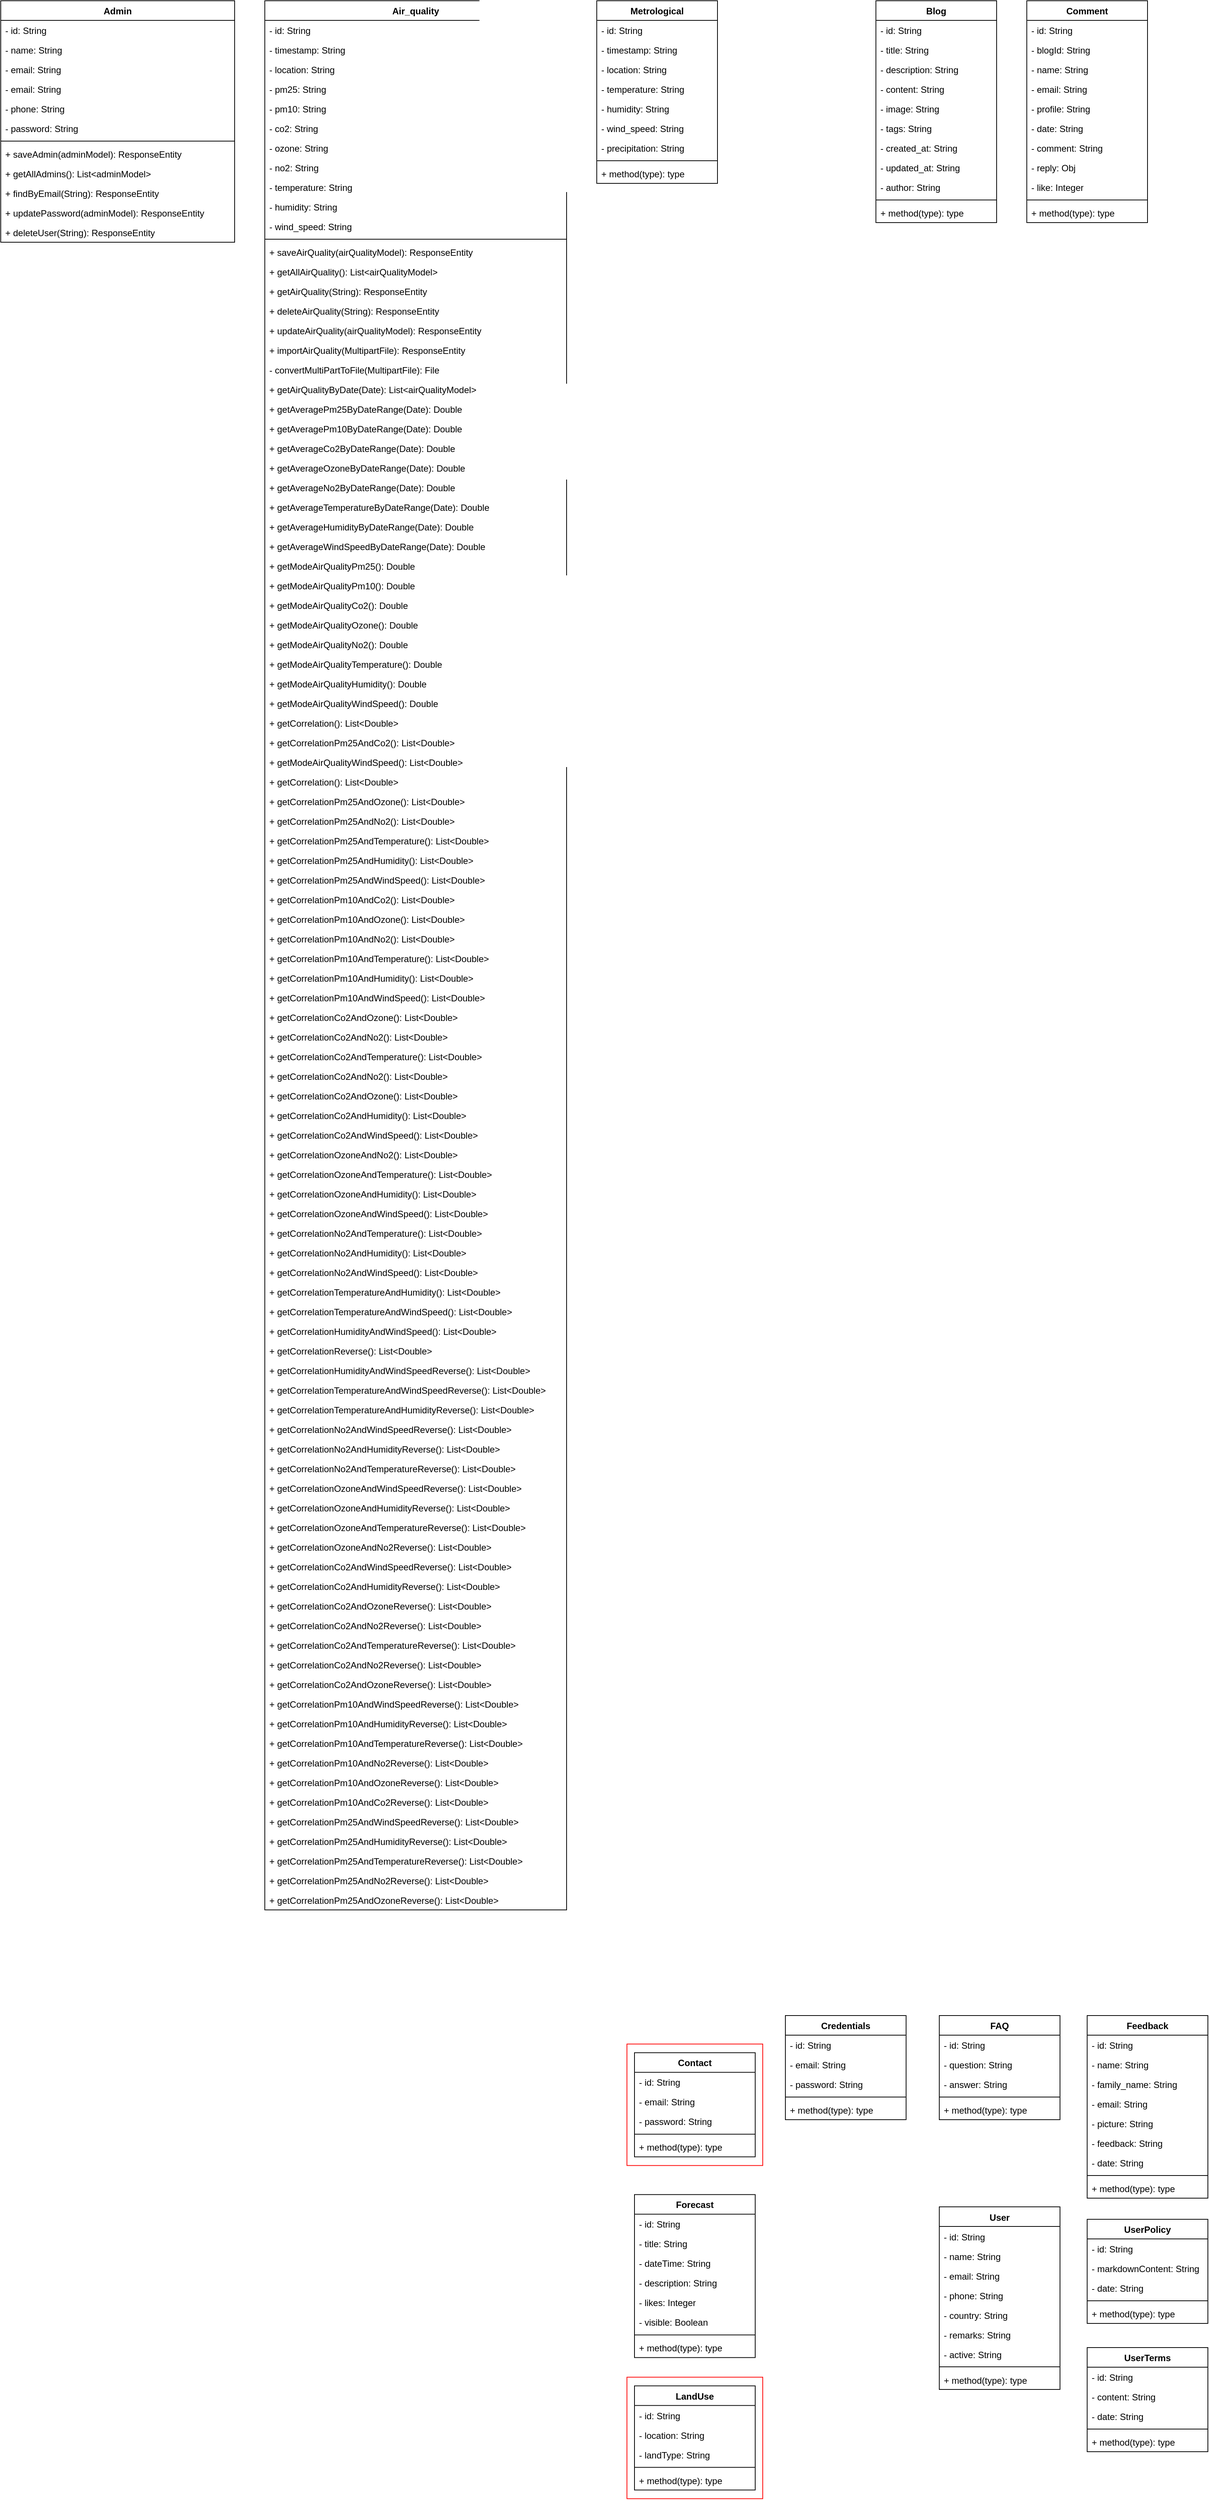 <mxfile version="24.2.5" type="github">
  <diagram name="Page-1" id="tklO7xK3QUPXGctvpzQr">
    <mxGraphModel dx="1590" dy="840" grid="1" gridSize="10" guides="1" tooltips="1" connect="1" arrows="1" fold="1" page="1" pageScale="1" pageWidth="827" pageHeight="1169" math="0" shadow="0">
      <root>
        <mxCell id="0" />
        <mxCell id="1" parent="0" />
        <mxCell id="FDrHorXSiLE-RwHZ9RLK-64" value="" style="rounded=0;whiteSpace=wrap;html=1;fillColor=none;strokeColor=#FF0000;" vertex="1" parent="1">
          <mxGeometry x="840" y="2717.75" width="180" height="161" as="geometry" />
        </mxCell>
        <mxCell id="FDrHorXSiLE-RwHZ9RLK-5" value="Admin" style="swimlane;fontStyle=1;align=center;verticalAlign=top;childLayout=stackLayout;horizontal=1;startSize=26;horizontalStack=0;resizeParent=1;resizeParentMax=0;resizeLast=0;collapsible=1;marginBottom=0;whiteSpace=wrap;html=1;" vertex="1" parent="1">
          <mxGeometry x="10" y="10" width="310" height="320" as="geometry">
            <mxRectangle x="10" y="10" width="70" height="30" as="alternateBounds" />
          </mxGeometry>
        </mxCell>
        <mxCell id="FDrHorXSiLE-RwHZ9RLK-6" value="- id: String" style="text;strokeColor=none;fillColor=none;align=left;verticalAlign=top;spacingLeft=4;spacingRight=4;overflow=hidden;rotatable=0;points=[[0,0.5],[1,0.5]];portConstraint=eastwest;whiteSpace=wrap;html=1;" vertex="1" parent="FDrHorXSiLE-RwHZ9RLK-5">
          <mxGeometry y="26" width="310" height="26" as="geometry" />
        </mxCell>
        <mxCell id="FDrHorXSiLE-RwHZ9RLK-11" value="- name: String" style="text;strokeColor=none;fillColor=none;align=left;verticalAlign=top;spacingLeft=4;spacingRight=4;overflow=hidden;rotatable=0;points=[[0,0.5],[1,0.5]];portConstraint=eastwest;whiteSpace=wrap;html=1;" vertex="1" parent="FDrHorXSiLE-RwHZ9RLK-5">
          <mxGeometry y="52" width="310" height="26" as="geometry" />
        </mxCell>
        <mxCell id="FDrHorXSiLE-RwHZ9RLK-133" value="- email: String" style="text;strokeColor=none;fillColor=none;align=left;verticalAlign=top;spacingLeft=4;spacingRight=4;overflow=hidden;rotatable=0;points=[[0,0.5],[1,0.5]];portConstraint=eastwest;whiteSpace=wrap;html=1;" vertex="1" parent="FDrHorXSiLE-RwHZ9RLK-5">
          <mxGeometry y="78" width="310" height="26" as="geometry" />
        </mxCell>
        <mxCell id="FDrHorXSiLE-RwHZ9RLK-12" value="- email: String" style="text;strokeColor=none;fillColor=none;align=left;verticalAlign=top;spacingLeft=4;spacingRight=4;overflow=hidden;rotatable=0;points=[[0,0.5],[1,0.5]];portConstraint=eastwest;whiteSpace=wrap;html=1;" vertex="1" parent="FDrHorXSiLE-RwHZ9RLK-5">
          <mxGeometry y="104" width="310" height="26" as="geometry" />
        </mxCell>
        <mxCell id="FDrHorXSiLE-RwHZ9RLK-10" value="- phone: String" style="text;strokeColor=none;fillColor=none;align=left;verticalAlign=top;spacingLeft=4;spacingRight=4;overflow=hidden;rotatable=0;points=[[0,0.5],[1,0.5]];portConstraint=eastwest;whiteSpace=wrap;html=1;" vertex="1" parent="FDrHorXSiLE-RwHZ9RLK-5">
          <mxGeometry y="130" width="310" height="26" as="geometry" />
        </mxCell>
        <mxCell id="FDrHorXSiLE-RwHZ9RLK-9" value="- password: String" style="text;strokeColor=none;fillColor=none;align=left;verticalAlign=top;spacingLeft=4;spacingRight=4;overflow=hidden;rotatable=0;points=[[0,0.5],[1,0.5]];portConstraint=eastwest;whiteSpace=wrap;html=1;" vertex="1" parent="FDrHorXSiLE-RwHZ9RLK-5">
          <mxGeometry y="156" width="310" height="26" as="geometry" />
        </mxCell>
        <mxCell id="FDrHorXSiLE-RwHZ9RLK-7" value="" style="line;strokeWidth=1;fillColor=none;align=left;verticalAlign=middle;spacingTop=-1;spacingLeft=3;spacingRight=3;rotatable=0;labelPosition=right;points=[];portConstraint=eastwest;strokeColor=inherit;" vertex="1" parent="FDrHorXSiLE-RwHZ9RLK-5">
          <mxGeometry y="182" width="310" height="8" as="geometry" />
        </mxCell>
        <mxCell id="FDrHorXSiLE-RwHZ9RLK-8" value="+ saveAdmin(adminModel): ResponseEntity" style="text;strokeColor=none;fillColor=none;align=left;verticalAlign=top;spacingLeft=4;spacingRight=4;overflow=hidden;rotatable=0;points=[[0,0.5],[1,0.5]];portConstraint=eastwest;whiteSpace=wrap;html=1;" vertex="1" parent="FDrHorXSiLE-RwHZ9RLK-5">
          <mxGeometry y="190" width="310" height="26" as="geometry" />
        </mxCell>
        <mxCell id="FDrHorXSiLE-RwHZ9RLK-129" value="+ getAllAdmins(): List&amp;lt;adminModel&amp;gt;" style="text;strokeColor=none;fillColor=none;align=left;verticalAlign=top;spacingLeft=4;spacingRight=4;overflow=hidden;rotatable=0;points=[[0,0.5],[1,0.5]];portConstraint=eastwest;whiteSpace=wrap;html=1;" vertex="1" parent="FDrHorXSiLE-RwHZ9RLK-5">
          <mxGeometry y="216" width="310" height="26" as="geometry" />
        </mxCell>
        <mxCell id="FDrHorXSiLE-RwHZ9RLK-131" value="+ findByEmail(String): ResponseEntity" style="text;strokeColor=none;fillColor=none;align=left;verticalAlign=top;spacingLeft=4;spacingRight=4;overflow=hidden;rotatable=0;points=[[0,0.5],[1,0.5]];portConstraint=eastwest;whiteSpace=wrap;html=1;" vertex="1" parent="FDrHorXSiLE-RwHZ9RLK-5">
          <mxGeometry y="242" width="310" height="26" as="geometry" />
        </mxCell>
        <mxCell id="FDrHorXSiLE-RwHZ9RLK-132" value="+ updatePassword(adminModel): ResponseEntity" style="text;strokeColor=none;fillColor=none;align=left;verticalAlign=top;spacingLeft=4;spacingRight=4;overflow=hidden;rotatable=0;points=[[0,0.5],[1,0.5]];portConstraint=eastwest;whiteSpace=wrap;html=1;" vertex="1" parent="FDrHorXSiLE-RwHZ9RLK-5">
          <mxGeometry y="268" width="310" height="26" as="geometry" />
        </mxCell>
        <mxCell id="FDrHorXSiLE-RwHZ9RLK-130" value="+ deleteUser(String): ResponseEntity" style="text;strokeColor=none;fillColor=none;align=left;verticalAlign=top;spacingLeft=4;spacingRight=4;overflow=hidden;rotatable=0;points=[[0,0.5],[1,0.5]];portConstraint=eastwest;whiteSpace=wrap;html=1;" vertex="1" parent="FDrHorXSiLE-RwHZ9RLK-5">
          <mxGeometry y="294" width="310" height="26" as="geometry" />
        </mxCell>
        <mxCell id="FDrHorXSiLE-RwHZ9RLK-13" value="Air_quality" style="swimlane;fontStyle=1;align=center;verticalAlign=top;childLayout=stackLayout;horizontal=1;startSize=26;horizontalStack=0;resizeParent=1;resizeParentMax=0;resizeLast=0;collapsible=1;marginBottom=0;whiteSpace=wrap;html=1;" vertex="1" parent="1">
          <mxGeometry x="360" y="10" width="400" height="2530" as="geometry" />
        </mxCell>
        <mxCell id="FDrHorXSiLE-RwHZ9RLK-14" value="- id: String" style="text;strokeColor=none;fillColor=none;align=left;verticalAlign=top;spacingLeft=4;spacingRight=4;overflow=hidden;rotatable=0;points=[[0,0.5],[1,0.5]];portConstraint=eastwest;whiteSpace=wrap;html=1;" vertex="1" parent="FDrHorXSiLE-RwHZ9RLK-13">
          <mxGeometry y="26" width="400" height="26" as="geometry" />
        </mxCell>
        <mxCell id="FDrHorXSiLE-RwHZ9RLK-15" value="- timestamp: String" style="text;strokeColor=none;fillColor=none;align=left;verticalAlign=top;spacingLeft=4;spacingRight=4;overflow=hidden;rotatable=0;points=[[0,0.5],[1,0.5]];portConstraint=eastwest;whiteSpace=wrap;html=1;" vertex="1" parent="FDrHorXSiLE-RwHZ9RLK-13">
          <mxGeometry y="52" width="400" height="26" as="geometry" />
        </mxCell>
        <mxCell id="FDrHorXSiLE-RwHZ9RLK-21" value="- location: String" style="text;strokeColor=none;fillColor=none;align=left;verticalAlign=top;spacingLeft=4;spacingRight=4;overflow=hidden;rotatable=0;points=[[0,0.5],[1,0.5]];portConstraint=eastwest;whiteSpace=wrap;html=1;" vertex="1" parent="FDrHorXSiLE-RwHZ9RLK-13">
          <mxGeometry y="78" width="400" height="26" as="geometry" />
        </mxCell>
        <mxCell id="FDrHorXSiLE-RwHZ9RLK-25" value="- pm25: String" style="text;strokeColor=none;fillColor=none;align=left;verticalAlign=top;spacingLeft=4;spacingRight=4;overflow=hidden;rotatable=0;points=[[0,0.5],[1,0.5]];portConstraint=eastwest;whiteSpace=wrap;html=1;" vertex="1" parent="FDrHorXSiLE-RwHZ9RLK-13">
          <mxGeometry y="104" width="400" height="26" as="geometry" />
        </mxCell>
        <mxCell id="FDrHorXSiLE-RwHZ9RLK-24" value="- pm10: String" style="text;strokeColor=none;fillColor=none;align=left;verticalAlign=top;spacingLeft=4;spacingRight=4;overflow=hidden;rotatable=0;points=[[0,0.5],[1,0.5]];portConstraint=eastwest;whiteSpace=wrap;html=1;" vertex="1" parent="FDrHorXSiLE-RwHZ9RLK-13">
          <mxGeometry y="130" width="400" height="26" as="geometry" />
        </mxCell>
        <mxCell id="FDrHorXSiLE-RwHZ9RLK-23" value="- co2: String" style="text;strokeColor=none;fillColor=none;align=left;verticalAlign=top;spacingLeft=4;spacingRight=4;overflow=hidden;rotatable=0;points=[[0,0.5],[1,0.5]];portConstraint=eastwest;whiteSpace=wrap;html=1;" vertex="1" parent="FDrHorXSiLE-RwHZ9RLK-13">
          <mxGeometry y="156" width="400" height="26" as="geometry" />
        </mxCell>
        <mxCell id="FDrHorXSiLE-RwHZ9RLK-22" value="- ozone: String" style="text;strokeColor=none;fillColor=none;align=left;verticalAlign=top;spacingLeft=4;spacingRight=4;overflow=hidden;rotatable=0;points=[[0,0.5],[1,0.5]];portConstraint=eastwest;whiteSpace=wrap;html=1;" vertex="1" parent="FDrHorXSiLE-RwHZ9RLK-13">
          <mxGeometry y="182" width="400" height="26" as="geometry" />
        </mxCell>
        <mxCell id="FDrHorXSiLE-RwHZ9RLK-16" value="- no2: String" style="text;strokeColor=none;fillColor=none;align=left;verticalAlign=top;spacingLeft=4;spacingRight=4;overflow=hidden;rotatable=0;points=[[0,0.5],[1,0.5]];portConstraint=eastwest;whiteSpace=wrap;html=1;" vertex="1" parent="FDrHorXSiLE-RwHZ9RLK-13">
          <mxGeometry y="208" width="400" height="26" as="geometry" />
        </mxCell>
        <mxCell id="FDrHorXSiLE-RwHZ9RLK-17" value="- temperature: String" style="text;strokeColor=none;fillColor=none;align=left;verticalAlign=top;spacingLeft=4;spacingRight=4;overflow=hidden;rotatable=0;points=[[0,0.5],[1,0.5]];portConstraint=eastwest;whiteSpace=wrap;html=1;" vertex="1" parent="FDrHorXSiLE-RwHZ9RLK-13">
          <mxGeometry y="234" width="400" height="26" as="geometry" />
        </mxCell>
        <mxCell id="FDrHorXSiLE-RwHZ9RLK-26" value="- humidity: String" style="text;strokeColor=none;fillColor=none;align=left;verticalAlign=top;spacingLeft=4;spacingRight=4;overflow=hidden;rotatable=0;points=[[0,0.5],[1,0.5]];portConstraint=eastwest;whiteSpace=wrap;html=1;" vertex="1" parent="FDrHorXSiLE-RwHZ9RLK-13">
          <mxGeometry y="260" width="400" height="26" as="geometry" />
        </mxCell>
        <mxCell id="FDrHorXSiLE-RwHZ9RLK-18" value="- wind_speed: String" style="text;strokeColor=none;fillColor=none;align=left;verticalAlign=top;spacingLeft=4;spacingRight=4;overflow=hidden;rotatable=0;points=[[0,0.5],[1,0.5]];portConstraint=eastwest;whiteSpace=wrap;html=1;" vertex="1" parent="FDrHorXSiLE-RwHZ9RLK-13">
          <mxGeometry y="286" width="400" height="26" as="geometry" />
        </mxCell>
        <mxCell id="FDrHorXSiLE-RwHZ9RLK-19" value="" style="line;strokeWidth=1;fillColor=none;align=left;verticalAlign=middle;spacingTop=-1;spacingLeft=3;spacingRight=3;rotatable=0;labelPosition=right;points=[];portConstraint=eastwest;strokeColor=inherit;" vertex="1" parent="FDrHorXSiLE-RwHZ9RLK-13">
          <mxGeometry y="312" width="400" height="8" as="geometry" />
        </mxCell>
        <mxCell id="FDrHorXSiLE-RwHZ9RLK-134" value="+ saveAirQuality(airQualityModel): ResponseEntity" style="text;strokeColor=none;fillColor=none;align=left;verticalAlign=top;spacingLeft=4;spacingRight=4;overflow=hidden;rotatable=0;points=[[0,0.5],[1,0.5]];portConstraint=eastwest;whiteSpace=wrap;html=1;" vertex="1" parent="FDrHorXSiLE-RwHZ9RLK-13">
          <mxGeometry y="320" width="400" height="26" as="geometry" />
        </mxCell>
        <mxCell id="FDrHorXSiLE-RwHZ9RLK-136" value="+ getAllAirQuality(): List&amp;lt;airQualityModel&amp;gt;" style="text;strokeColor=none;fillColor=none;align=left;verticalAlign=top;spacingLeft=4;spacingRight=4;overflow=hidden;rotatable=0;points=[[0,0.5],[1,0.5]];portConstraint=eastwest;whiteSpace=wrap;html=1;" vertex="1" parent="FDrHorXSiLE-RwHZ9RLK-13">
          <mxGeometry y="346" width="400" height="26" as="geometry" />
        </mxCell>
        <mxCell id="FDrHorXSiLE-RwHZ9RLK-138" value="+ getAirQuality(String): ResponseEntity" style="text;strokeColor=none;fillColor=none;align=left;verticalAlign=top;spacingLeft=4;spacingRight=4;overflow=hidden;rotatable=0;points=[[0,0.5],[1,0.5]];portConstraint=eastwest;whiteSpace=wrap;html=1;" vertex="1" parent="FDrHorXSiLE-RwHZ9RLK-13">
          <mxGeometry y="372" width="400" height="26" as="geometry" />
        </mxCell>
        <mxCell id="FDrHorXSiLE-RwHZ9RLK-140" value="+ deleteAirQuality(String): ResponseEntity" style="text;strokeColor=none;fillColor=none;align=left;verticalAlign=top;spacingLeft=4;spacingRight=4;overflow=hidden;rotatable=0;points=[[0,0.5],[1,0.5]];portConstraint=eastwest;whiteSpace=wrap;html=1;" vertex="1" parent="FDrHorXSiLE-RwHZ9RLK-13">
          <mxGeometry y="398" width="400" height="26" as="geometry" />
        </mxCell>
        <mxCell id="FDrHorXSiLE-RwHZ9RLK-145" value="+ updateAirQuality(airQualityModel): ResponseEntity" style="text;strokeColor=none;fillColor=none;align=left;verticalAlign=top;spacingLeft=4;spacingRight=4;overflow=hidden;rotatable=0;points=[[0,0.5],[1,0.5]];portConstraint=eastwest;whiteSpace=wrap;html=1;" vertex="1" parent="FDrHorXSiLE-RwHZ9RLK-13">
          <mxGeometry y="424" width="400" height="26" as="geometry" />
        </mxCell>
        <mxCell id="FDrHorXSiLE-RwHZ9RLK-147" value="+ importAirQuality(MultipartFile): ResponseEntity" style="text;strokeColor=none;fillColor=none;align=left;verticalAlign=top;spacingLeft=4;spacingRight=4;overflow=hidden;rotatable=0;points=[[0,0.5],[1,0.5]];portConstraint=eastwest;whiteSpace=wrap;html=1;" vertex="1" parent="FDrHorXSiLE-RwHZ9RLK-13">
          <mxGeometry y="450" width="400" height="26" as="geometry" />
        </mxCell>
        <mxCell id="FDrHorXSiLE-RwHZ9RLK-148" value="- convertMultiPartToFile(MultipartFile): File" style="text;strokeColor=none;fillColor=none;align=left;verticalAlign=top;spacingLeft=4;spacingRight=4;overflow=hidden;rotatable=0;points=[[0,0.5],[1,0.5]];portConstraint=eastwest;whiteSpace=wrap;html=1;" vertex="1" parent="FDrHorXSiLE-RwHZ9RLK-13">
          <mxGeometry y="476" width="400" height="26" as="geometry" />
        </mxCell>
        <mxCell id="FDrHorXSiLE-RwHZ9RLK-151" value="+ getAirQualityByDate(Date): List&amp;lt;airQualityModel&amp;gt;" style="text;strokeColor=none;fillColor=none;align=left;verticalAlign=top;spacingLeft=4;spacingRight=4;overflow=hidden;rotatable=0;points=[[0,0.5],[1,0.5]];portConstraint=eastwest;whiteSpace=wrap;html=1;" vertex="1" parent="FDrHorXSiLE-RwHZ9RLK-13">
          <mxGeometry y="502" width="400" height="26" as="geometry" />
        </mxCell>
        <mxCell id="FDrHorXSiLE-RwHZ9RLK-160" value="+ getAveragePm25ByDateRange(Date): Double" style="text;strokeColor=none;fillColor=none;align=left;verticalAlign=top;spacingLeft=4;spacingRight=4;overflow=hidden;rotatable=0;points=[[0,0.5],[1,0.5]];portConstraint=eastwest;whiteSpace=wrap;html=1;" vertex="1" parent="FDrHorXSiLE-RwHZ9RLK-13">
          <mxGeometry y="528" width="400" height="26" as="geometry" />
        </mxCell>
        <mxCell id="FDrHorXSiLE-RwHZ9RLK-168" value="+ getAveragePm10ByDateRange(Date): Double" style="text;strokeColor=none;fillColor=none;align=left;verticalAlign=top;spacingLeft=4;spacingRight=4;overflow=hidden;rotatable=0;points=[[0,0.5],[1,0.5]];portConstraint=eastwest;whiteSpace=wrap;html=1;" vertex="1" parent="FDrHorXSiLE-RwHZ9RLK-13">
          <mxGeometry y="554" width="400" height="26" as="geometry" />
        </mxCell>
        <mxCell id="FDrHorXSiLE-RwHZ9RLK-172" value="+ getAverageCo2ByDateRange(Date): Double" style="text;strokeColor=none;fillColor=none;align=left;verticalAlign=top;spacingLeft=4;spacingRight=4;overflow=hidden;rotatable=0;points=[[0,0.5],[1,0.5]];portConstraint=eastwest;whiteSpace=wrap;html=1;" vertex="1" parent="FDrHorXSiLE-RwHZ9RLK-13">
          <mxGeometry y="580" width="400" height="26" as="geometry" />
        </mxCell>
        <mxCell id="FDrHorXSiLE-RwHZ9RLK-174" value="+ getAverageOzoneByDateRange(Date): Double" style="text;strokeColor=none;fillColor=none;align=left;verticalAlign=top;spacingLeft=4;spacingRight=4;overflow=hidden;rotatable=0;points=[[0,0.5],[1,0.5]];portConstraint=eastwest;whiteSpace=wrap;html=1;" vertex="1" parent="FDrHorXSiLE-RwHZ9RLK-13">
          <mxGeometry y="606" width="400" height="26" as="geometry" />
        </mxCell>
        <mxCell id="FDrHorXSiLE-RwHZ9RLK-173" value="+ getAverageNo2ByDateRange(Date): Double" style="text;strokeColor=none;fillColor=none;align=left;verticalAlign=top;spacingLeft=4;spacingRight=4;overflow=hidden;rotatable=0;points=[[0,0.5],[1,0.5]];portConstraint=eastwest;whiteSpace=wrap;html=1;" vertex="1" parent="FDrHorXSiLE-RwHZ9RLK-13">
          <mxGeometry y="632" width="400" height="26" as="geometry" />
        </mxCell>
        <mxCell id="FDrHorXSiLE-RwHZ9RLK-171" value="+ getAverageTemperatureByDateRange(Date): Double" style="text;strokeColor=none;fillColor=none;align=left;verticalAlign=top;spacingLeft=4;spacingRight=4;overflow=hidden;rotatable=0;points=[[0,0.5],[1,0.5]];portConstraint=eastwest;whiteSpace=wrap;html=1;" vertex="1" parent="FDrHorXSiLE-RwHZ9RLK-13">
          <mxGeometry y="658" width="400" height="26" as="geometry" />
        </mxCell>
        <mxCell id="FDrHorXSiLE-RwHZ9RLK-170" value="+ getAverageHumidityByDateRange(Date): Double" style="text;strokeColor=none;fillColor=none;align=left;verticalAlign=top;spacingLeft=4;spacingRight=4;overflow=hidden;rotatable=0;points=[[0,0.5],[1,0.5]];portConstraint=eastwest;whiteSpace=wrap;html=1;" vertex="1" parent="FDrHorXSiLE-RwHZ9RLK-13">
          <mxGeometry y="684" width="400" height="26" as="geometry" />
        </mxCell>
        <mxCell id="FDrHorXSiLE-RwHZ9RLK-169" value="+ getAverageWindSpeedByDateRange(Date): Double" style="text;strokeColor=none;fillColor=none;align=left;verticalAlign=top;spacingLeft=4;spacingRight=4;overflow=hidden;rotatable=0;points=[[0,0.5],[1,0.5]];portConstraint=eastwest;whiteSpace=wrap;html=1;" vertex="1" parent="FDrHorXSiLE-RwHZ9RLK-13">
          <mxGeometry y="710" width="400" height="26" as="geometry" />
        </mxCell>
        <mxCell id="FDrHorXSiLE-RwHZ9RLK-175" value="+ getModeAirQualityPm25(): Double" style="text;strokeColor=none;fillColor=none;align=left;verticalAlign=top;spacingLeft=4;spacingRight=4;overflow=hidden;rotatable=0;points=[[0,0.5],[1,0.5]];portConstraint=eastwest;whiteSpace=wrap;html=1;" vertex="1" parent="FDrHorXSiLE-RwHZ9RLK-13">
          <mxGeometry y="736" width="400" height="26" as="geometry" />
        </mxCell>
        <mxCell id="FDrHorXSiLE-RwHZ9RLK-178" value="+ getModeAirQualityPm10(): Double" style="text;strokeColor=none;fillColor=none;align=left;verticalAlign=top;spacingLeft=4;spacingRight=4;overflow=hidden;rotatable=0;points=[[0,0.5],[1,0.5]];portConstraint=eastwest;whiteSpace=wrap;html=1;" vertex="1" parent="FDrHorXSiLE-RwHZ9RLK-13">
          <mxGeometry y="762" width="400" height="26" as="geometry" />
        </mxCell>
        <mxCell id="FDrHorXSiLE-RwHZ9RLK-176" value="+ getModeAirQualityCo2(): Double" style="text;strokeColor=none;fillColor=none;align=left;verticalAlign=top;spacingLeft=4;spacingRight=4;overflow=hidden;rotatable=0;points=[[0,0.5],[1,0.5]];portConstraint=eastwest;whiteSpace=wrap;html=1;" vertex="1" parent="FDrHorXSiLE-RwHZ9RLK-13">
          <mxGeometry y="788" width="400" height="26" as="geometry" />
        </mxCell>
        <mxCell id="FDrHorXSiLE-RwHZ9RLK-180" value="+ getModeAirQualityOzone(): Double" style="text;strokeColor=none;fillColor=none;align=left;verticalAlign=top;spacingLeft=4;spacingRight=4;overflow=hidden;rotatable=0;points=[[0,0.5],[1,0.5]];portConstraint=eastwest;whiteSpace=wrap;html=1;" vertex="1" parent="FDrHorXSiLE-RwHZ9RLK-13">
          <mxGeometry y="814" width="400" height="26" as="geometry" />
        </mxCell>
        <mxCell id="FDrHorXSiLE-RwHZ9RLK-182" value="+ getModeAirQualityNo2(): Double" style="text;strokeColor=none;fillColor=none;align=left;verticalAlign=top;spacingLeft=4;spacingRight=4;overflow=hidden;rotatable=0;points=[[0,0.5],[1,0.5]];portConstraint=eastwest;whiteSpace=wrap;html=1;" vertex="1" parent="FDrHorXSiLE-RwHZ9RLK-13">
          <mxGeometry y="840" width="400" height="26" as="geometry" />
        </mxCell>
        <mxCell id="FDrHorXSiLE-RwHZ9RLK-181" value="+ getModeAirQualityTemperature(): Double" style="text;strokeColor=none;fillColor=none;align=left;verticalAlign=top;spacingLeft=4;spacingRight=4;overflow=hidden;rotatable=0;points=[[0,0.5],[1,0.5]];portConstraint=eastwest;whiteSpace=wrap;html=1;" vertex="1" parent="FDrHorXSiLE-RwHZ9RLK-13">
          <mxGeometry y="866" width="400" height="26" as="geometry" />
        </mxCell>
        <mxCell id="FDrHorXSiLE-RwHZ9RLK-179" value="+ getModeAirQualityHumidity(): Double" style="text;strokeColor=none;fillColor=none;align=left;verticalAlign=top;spacingLeft=4;spacingRight=4;overflow=hidden;rotatable=0;points=[[0,0.5],[1,0.5]];portConstraint=eastwest;whiteSpace=wrap;html=1;" vertex="1" parent="FDrHorXSiLE-RwHZ9RLK-13">
          <mxGeometry y="892" width="400" height="26" as="geometry" />
        </mxCell>
        <mxCell id="FDrHorXSiLE-RwHZ9RLK-177" value="+ getModeAirQualityWindSpeed(): Double" style="text;strokeColor=none;fillColor=none;align=left;verticalAlign=top;spacingLeft=4;spacingRight=4;overflow=hidden;rotatable=0;points=[[0,0.5],[1,0.5]];portConstraint=eastwest;whiteSpace=wrap;html=1;" vertex="1" parent="FDrHorXSiLE-RwHZ9RLK-13">
          <mxGeometry y="918" width="400" height="26" as="geometry" />
        </mxCell>
        <mxCell id="FDrHorXSiLE-RwHZ9RLK-183" value="+ getCorrelation(): List&amp;lt;Double&amp;gt;" style="text;strokeColor=none;fillColor=none;align=left;verticalAlign=top;spacingLeft=4;spacingRight=4;overflow=hidden;rotatable=0;points=[[0,0.5],[1,0.5]];portConstraint=eastwest;whiteSpace=wrap;html=1;" vertex="1" parent="FDrHorXSiLE-RwHZ9RLK-13">
          <mxGeometry y="944" width="400" height="26" as="geometry" />
        </mxCell>
        <mxCell id="FDrHorXSiLE-RwHZ9RLK-185" value="+ getCorrelationPm25AndCo2(): List&amp;lt;Double&amp;gt;" style="text;strokeColor=none;fillColor=none;align=left;verticalAlign=top;spacingLeft=4;spacingRight=4;overflow=hidden;rotatable=0;points=[[0,0.5],[1,0.5]];portConstraint=eastwest;whiteSpace=wrap;html=1;" vertex="1" parent="FDrHorXSiLE-RwHZ9RLK-13">
          <mxGeometry y="970" width="400" height="26" as="geometry" />
        </mxCell>
        <mxCell id="FDrHorXSiLE-RwHZ9RLK-187" value="+ getModeAirQualityWindSpeed(): List&amp;lt;Double&amp;gt;" style="text;strokeColor=none;fillColor=none;align=left;verticalAlign=top;spacingLeft=4;spacingRight=4;overflow=hidden;rotatable=0;points=[[0,0.5],[1,0.5]];portConstraint=eastwest;whiteSpace=wrap;html=1;" vertex="1" parent="FDrHorXSiLE-RwHZ9RLK-13">
          <mxGeometry y="996" width="400" height="26" as="geometry" />
        </mxCell>
        <mxCell id="FDrHorXSiLE-RwHZ9RLK-190" value="+ getCorrelation(): List&amp;lt;Double&amp;gt;" style="text;strokeColor=none;fillColor=none;align=left;verticalAlign=top;spacingLeft=4;spacingRight=4;overflow=hidden;rotatable=0;points=[[0,0.5],[1,0.5]];portConstraint=eastwest;whiteSpace=wrap;html=1;" vertex="1" parent="FDrHorXSiLE-RwHZ9RLK-13">
          <mxGeometry y="1022" width="400" height="26" as="geometry" />
        </mxCell>
        <mxCell id="FDrHorXSiLE-RwHZ9RLK-189" value="+ getCorrelationPm25AndOzone(): List&amp;lt;Double&amp;gt;" style="text;strokeColor=none;fillColor=none;align=left;verticalAlign=top;spacingLeft=4;spacingRight=4;overflow=hidden;rotatable=0;points=[[0,0.5],[1,0.5]];portConstraint=eastwest;whiteSpace=wrap;html=1;" vertex="1" parent="FDrHorXSiLE-RwHZ9RLK-13">
          <mxGeometry y="1048" width="400" height="26" as="geometry" />
        </mxCell>
        <mxCell id="FDrHorXSiLE-RwHZ9RLK-191" value="+ getCorrelationPm25AndNo2(): List&amp;lt;Double&amp;gt;" style="text;strokeColor=none;fillColor=none;align=left;verticalAlign=top;spacingLeft=4;spacingRight=4;overflow=hidden;rotatable=0;points=[[0,0.5],[1,0.5]];portConstraint=eastwest;whiteSpace=wrap;html=1;" vertex="1" parent="FDrHorXSiLE-RwHZ9RLK-13">
          <mxGeometry y="1074" width="400" height="26" as="geometry" />
        </mxCell>
        <mxCell id="FDrHorXSiLE-RwHZ9RLK-188" value="+ getCorrelationPm25AndTemperature(): List&amp;lt;Double&amp;gt;" style="text;strokeColor=none;fillColor=none;align=left;verticalAlign=top;spacingLeft=4;spacingRight=4;overflow=hidden;rotatable=0;points=[[0,0.5],[1,0.5]];portConstraint=eastwest;whiteSpace=wrap;html=1;" vertex="1" parent="FDrHorXSiLE-RwHZ9RLK-13">
          <mxGeometry y="1100" width="400" height="26" as="geometry" />
        </mxCell>
        <mxCell id="FDrHorXSiLE-RwHZ9RLK-186" value="+ getCorrelationPm25AndHumidity(): List&amp;lt;Double&amp;gt;" style="text;strokeColor=none;fillColor=none;align=left;verticalAlign=top;spacingLeft=4;spacingRight=4;overflow=hidden;rotatable=0;points=[[0,0.5],[1,0.5]];portConstraint=eastwest;whiteSpace=wrap;html=1;" vertex="1" parent="FDrHorXSiLE-RwHZ9RLK-13">
          <mxGeometry y="1126" width="400" height="26" as="geometry" />
        </mxCell>
        <mxCell id="FDrHorXSiLE-RwHZ9RLK-184" value="+ getCorrelationPm25AndWindSpeed(): List&amp;lt;Double&amp;gt;" style="text;strokeColor=none;fillColor=none;align=left;verticalAlign=top;spacingLeft=4;spacingRight=4;overflow=hidden;rotatable=0;points=[[0,0.5],[1,0.5]];portConstraint=eastwest;whiteSpace=wrap;html=1;" vertex="1" parent="FDrHorXSiLE-RwHZ9RLK-13">
          <mxGeometry y="1152" width="400" height="26" as="geometry" />
        </mxCell>
        <mxCell id="FDrHorXSiLE-RwHZ9RLK-192" value="+ getCorrelationPm10AndCo2(): List&amp;lt;Double&amp;gt;" style="text;strokeColor=none;fillColor=none;align=left;verticalAlign=top;spacingLeft=4;spacingRight=4;overflow=hidden;rotatable=0;points=[[0,0.5],[1,0.5]];portConstraint=eastwest;whiteSpace=wrap;html=1;" vertex="1" parent="FDrHorXSiLE-RwHZ9RLK-13">
          <mxGeometry y="1178" width="400" height="26" as="geometry" />
        </mxCell>
        <mxCell id="FDrHorXSiLE-RwHZ9RLK-199" value="+ getCorrelationPm10AndOzone(): List&amp;lt;Double&amp;gt;" style="text;strokeColor=none;fillColor=none;align=left;verticalAlign=top;spacingLeft=4;spacingRight=4;overflow=hidden;rotatable=0;points=[[0,0.5],[1,0.5]];portConstraint=eastwest;whiteSpace=wrap;html=1;" vertex="1" parent="FDrHorXSiLE-RwHZ9RLK-13">
          <mxGeometry y="1204" width="400" height="26" as="geometry" />
        </mxCell>
        <mxCell id="FDrHorXSiLE-RwHZ9RLK-198" value="+ getCorrelationPm10AndNo2(): List&amp;lt;Double&amp;gt;" style="text;strokeColor=none;fillColor=none;align=left;verticalAlign=top;spacingLeft=4;spacingRight=4;overflow=hidden;rotatable=0;points=[[0,0.5],[1,0.5]];portConstraint=eastwest;whiteSpace=wrap;html=1;" vertex="1" parent="FDrHorXSiLE-RwHZ9RLK-13">
          <mxGeometry y="1230" width="400" height="26" as="geometry" />
        </mxCell>
        <mxCell id="FDrHorXSiLE-RwHZ9RLK-197" value="+ getCorrelationPm10AndTemperature(): List&amp;lt;Double&amp;gt;" style="text;strokeColor=none;fillColor=none;align=left;verticalAlign=top;spacingLeft=4;spacingRight=4;overflow=hidden;rotatable=0;points=[[0,0.5],[1,0.5]];portConstraint=eastwest;whiteSpace=wrap;html=1;" vertex="1" parent="FDrHorXSiLE-RwHZ9RLK-13">
          <mxGeometry y="1256" width="400" height="26" as="geometry" />
        </mxCell>
        <mxCell id="FDrHorXSiLE-RwHZ9RLK-196" value="+ getCorrelationPm10AndHumidity(): List&amp;lt;Double&amp;gt;" style="text;strokeColor=none;fillColor=none;align=left;verticalAlign=top;spacingLeft=4;spacingRight=4;overflow=hidden;rotatable=0;points=[[0,0.5],[1,0.5]];portConstraint=eastwest;whiteSpace=wrap;html=1;" vertex="1" parent="FDrHorXSiLE-RwHZ9RLK-13">
          <mxGeometry y="1282" width="400" height="26" as="geometry" />
        </mxCell>
        <mxCell id="FDrHorXSiLE-RwHZ9RLK-195" value="+ getCorrelationPm10AndWindSpeed(): List&amp;lt;Double&amp;gt;" style="text;strokeColor=none;fillColor=none;align=left;verticalAlign=top;spacingLeft=4;spacingRight=4;overflow=hidden;rotatable=0;points=[[0,0.5],[1,0.5]];portConstraint=eastwest;whiteSpace=wrap;html=1;" vertex="1" parent="FDrHorXSiLE-RwHZ9RLK-13">
          <mxGeometry y="1308" width="400" height="26" as="geometry" />
        </mxCell>
        <mxCell id="FDrHorXSiLE-RwHZ9RLK-194" value="+ getCorrelationCo2AndOzone(): List&amp;lt;Double&amp;gt;" style="text;strokeColor=none;fillColor=none;align=left;verticalAlign=top;spacingLeft=4;spacingRight=4;overflow=hidden;rotatable=0;points=[[0,0.5],[1,0.5]];portConstraint=eastwest;whiteSpace=wrap;html=1;" vertex="1" parent="FDrHorXSiLE-RwHZ9RLK-13">
          <mxGeometry y="1334" width="400" height="26" as="geometry" />
        </mxCell>
        <mxCell id="FDrHorXSiLE-RwHZ9RLK-193" value="+ getCorrelationCo2AndNo2(): List&amp;lt;Double&amp;gt;" style="text;strokeColor=none;fillColor=none;align=left;verticalAlign=top;spacingLeft=4;spacingRight=4;overflow=hidden;rotatable=0;points=[[0,0.5],[1,0.5]];portConstraint=eastwest;whiteSpace=wrap;html=1;" vertex="1" parent="FDrHorXSiLE-RwHZ9RLK-13">
          <mxGeometry y="1360" width="400" height="26" as="geometry" />
        </mxCell>
        <mxCell id="FDrHorXSiLE-RwHZ9RLK-200" value="+ getCorrelationCo2AndTemperature(): List&amp;lt;Double&amp;gt;" style="text;strokeColor=none;fillColor=none;align=left;verticalAlign=top;spacingLeft=4;spacingRight=4;overflow=hidden;rotatable=0;points=[[0,0.5],[1,0.5]];portConstraint=eastwest;whiteSpace=wrap;html=1;" vertex="1" parent="FDrHorXSiLE-RwHZ9RLK-13">
          <mxGeometry y="1386" width="400" height="26" as="geometry" />
        </mxCell>
        <mxCell id="FDrHorXSiLE-RwHZ9RLK-213" value="+ getCorrelationCo2AndNo2(): List&amp;lt;Double&amp;gt;" style="text;strokeColor=none;fillColor=none;align=left;verticalAlign=top;spacingLeft=4;spacingRight=4;overflow=hidden;rotatable=0;points=[[0,0.5],[1,0.5]];portConstraint=eastwest;whiteSpace=wrap;html=1;" vertex="1" parent="FDrHorXSiLE-RwHZ9RLK-13">
          <mxGeometry y="1412" width="400" height="26" as="geometry" />
        </mxCell>
        <mxCell id="FDrHorXSiLE-RwHZ9RLK-212" value="+ getCorrelationCo2AndOzone(): List&amp;lt;Double&amp;gt;" style="text;strokeColor=none;fillColor=none;align=left;verticalAlign=top;spacingLeft=4;spacingRight=4;overflow=hidden;rotatable=0;points=[[0,0.5],[1,0.5]];portConstraint=eastwest;whiteSpace=wrap;html=1;" vertex="1" parent="FDrHorXSiLE-RwHZ9RLK-13">
          <mxGeometry y="1438" width="400" height="26" as="geometry" />
        </mxCell>
        <mxCell id="FDrHorXSiLE-RwHZ9RLK-211" value="+ getCorrelationCo2AndHumidity(): List&amp;lt;Double&amp;gt;" style="text;strokeColor=none;fillColor=none;align=left;verticalAlign=top;spacingLeft=4;spacingRight=4;overflow=hidden;rotatable=0;points=[[0,0.5],[1,0.5]];portConstraint=eastwest;whiteSpace=wrap;html=1;" vertex="1" parent="FDrHorXSiLE-RwHZ9RLK-13">
          <mxGeometry y="1464" width="400" height="26" as="geometry" />
        </mxCell>
        <mxCell id="FDrHorXSiLE-RwHZ9RLK-210" value="+ getCorrelationCo2AndWindSpeed(): List&amp;lt;Double&amp;gt;" style="text;strokeColor=none;fillColor=none;align=left;verticalAlign=top;spacingLeft=4;spacingRight=4;overflow=hidden;rotatable=0;points=[[0,0.5],[1,0.5]];portConstraint=eastwest;whiteSpace=wrap;html=1;" vertex="1" parent="FDrHorXSiLE-RwHZ9RLK-13">
          <mxGeometry y="1490" width="400" height="26" as="geometry" />
        </mxCell>
        <mxCell id="FDrHorXSiLE-RwHZ9RLK-209" value="+ getCorrelationOzoneAndNo2(): List&amp;lt;Double&amp;gt;" style="text;strokeColor=none;fillColor=none;align=left;verticalAlign=top;spacingLeft=4;spacingRight=4;overflow=hidden;rotatable=0;points=[[0,0.5],[1,0.5]];portConstraint=eastwest;whiteSpace=wrap;html=1;" vertex="1" parent="FDrHorXSiLE-RwHZ9RLK-13">
          <mxGeometry y="1516" width="400" height="26" as="geometry" />
        </mxCell>
        <mxCell id="FDrHorXSiLE-RwHZ9RLK-208" value="+ getCorrelationOzoneAndTemperature(): List&amp;lt;Double&amp;gt;" style="text;strokeColor=none;fillColor=none;align=left;verticalAlign=top;spacingLeft=4;spacingRight=4;overflow=hidden;rotatable=0;points=[[0,0.5],[1,0.5]];portConstraint=eastwest;whiteSpace=wrap;html=1;" vertex="1" parent="FDrHorXSiLE-RwHZ9RLK-13">
          <mxGeometry y="1542" width="400" height="26" as="geometry" />
        </mxCell>
        <mxCell id="FDrHorXSiLE-RwHZ9RLK-207" value="+ getCorrelationOzoneAndHumidity(): List&amp;lt;Double&amp;gt;" style="text;strokeColor=none;fillColor=none;align=left;verticalAlign=top;spacingLeft=4;spacingRight=4;overflow=hidden;rotatable=0;points=[[0,0.5],[1,0.5]];portConstraint=eastwest;whiteSpace=wrap;html=1;" vertex="1" parent="FDrHorXSiLE-RwHZ9RLK-13">
          <mxGeometry y="1568" width="400" height="26" as="geometry" />
        </mxCell>
        <mxCell id="FDrHorXSiLE-RwHZ9RLK-206" value="+ getCorrelationOzoneAndWindSpeed(): List&amp;lt;Double&amp;gt;" style="text;strokeColor=none;fillColor=none;align=left;verticalAlign=top;spacingLeft=4;spacingRight=4;overflow=hidden;rotatable=0;points=[[0,0.5],[1,0.5]];portConstraint=eastwest;whiteSpace=wrap;html=1;" vertex="1" parent="FDrHorXSiLE-RwHZ9RLK-13">
          <mxGeometry y="1594" width="400" height="26" as="geometry" />
        </mxCell>
        <mxCell id="FDrHorXSiLE-RwHZ9RLK-205" value="+ getCorrelationNo2AndTemperature(): List&amp;lt;Double&amp;gt;" style="text;strokeColor=none;fillColor=none;align=left;verticalAlign=top;spacingLeft=4;spacingRight=4;overflow=hidden;rotatable=0;points=[[0,0.5],[1,0.5]];portConstraint=eastwest;whiteSpace=wrap;html=1;" vertex="1" parent="FDrHorXSiLE-RwHZ9RLK-13">
          <mxGeometry y="1620" width="400" height="26" as="geometry" />
        </mxCell>
        <mxCell id="FDrHorXSiLE-RwHZ9RLK-204" value="+ getCorrelationNo2AndHumidity(): List&amp;lt;Double&amp;gt;" style="text;strokeColor=none;fillColor=none;align=left;verticalAlign=top;spacingLeft=4;spacingRight=4;overflow=hidden;rotatable=0;points=[[0,0.5],[1,0.5]];portConstraint=eastwest;whiteSpace=wrap;html=1;" vertex="1" parent="FDrHorXSiLE-RwHZ9RLK-13">
          <mxGeometry y="1646" width="400" height="26" as="geometry" />
        </mxCell>
        <mxCell id="FDrHorXSiLE-RwHZ9RLK-203" value="+ getCorrelationNo2AndWindSpeed(): List&amp;lt;Double&amp;gt;" style="text;strokeColor=none;fillColor=none;align=left;verticalAlign=top;spacingLeft=4;spacingRight=4;overflow=hidden;rotatable=0;points=[[0,0.5],[1,0.5]];portConstraint=eastwest;whiteSpace=wrap;html=1;" vertex="1" parent="FDrHorXSiLE-RwHZ9RLK-13">
          <mxGeometry y="1672" width="400" height="26" as="geometry" />
        </mxCell>
        <mxCell id="FDrHorXSiLE-RwHZ9RLK-202" value="+ getCorrelationTemperatureAndHumidity(): List&amp;lt;Double&amp;gt;" style="text;strokeColor=none;fillColor=none;align=left;verticalAlign=top;spacingLeft=4;spacingRight=4;overflow=hidden;rotatable=0;points=[[0,0.5],[1,0.5]];portConstraint=eastwest;whiteSpace=wrap;html=1;" vertex="1" parent="FDrHorXSiLE-RwHZ9RLK-13">
          <mxGeometry y="1698" width="400" height="26" as="geometry" />
        </mxCell>
        <mxCell id="FDrHorXSiLE-RwHZ9RLK-201" value="+ getCorrelationTemperatureAndWindSpeed(): List&amp;lt;Double&amp;gt;" style="text;strokeColor=none;fillColor=none;align=left;verticalAlign=top;spacingLeft=4;spacingRight=4;overflow=hidden;rotatable=0;points=[[0,0.5],[1,0.5]];portConstraint=eastwest;whiteSpace=wrap;html=1;" vertex="1" parent="FDrHorXSiLE-RwHZ9RLK-13">
          <mxGeometry y="1724" width="400" height="26" as="geometry" />
        </mxCell>
        <mxCell id="FDrHorXSiLE-RwHZ9RLK-214" value="+ getCorrelationHumidityAndWindSpeed(): List&amp;lt;Double&amp;gt;" style="text;strokeColor=none;fillColor=none;align=left;verticalAlign=top;spacingLeft=4;spacingRight=4;overflow=hidden;rotatable=0;points=[[0,0.5],[1,0.5]];portConstraint=eastwest;whiteSpace=wrap;html=1;" vertex="1" parent="FDrHorXSiLE-RwHZ9RLK-13">
          <mxGeometry y="1750" width="400" height="26" as="geometry" />
        </mxCell>
        <mxCell id="FDrHorXSiLE-RwHZ9RLK-247" value="+ getCorrelationReverse(): List&amp;lt;Double&amp;gt;" style="text;strokeColor=none;fillColor=none;align=left;verticalAlign=top;spacingLeft=4;spacingRight=4;overflow=hidden;rotatable=0;points=[[0,0.5],[1,0.5]];portConstraint=eastwest;whiteSpace=wrap;html=1;" vertex="1" parent="FDrHorXSiLE-RwHZ9RLK-13">
          <mxGeometry y="1776" width="400" height="26" as="geometry" />
        </mxCell>
        <mxCell id="FDrHorXSiLE-RwHZ9RLK-275" value="+ getCorrelationHumidityAndWindSpeedReverse(): List&amp;lt;Double&amp;gt;" style="text;strokeColor=none;fillColor=none;align=left;verticalAlign=top;spacingLeft=4;spacingRight=4;overflow=hidden;rotatable=0;points=[[0,0.5],[1,0.5]];portConstraint=eastwest;whiteSpace=wrap;html=1;" vertex="1" parent="FDrHorXSiLE-RwHZ9RLK-13">
          <mxGeometry y="1802" width="400" height="26" as="geometry" />
        </mxCell>
        <mxCell id="FDrHorXSiLE-RwHZ9RLK-274" value="+ getCorrelationTemperatureAndWindSpeedReverse(): List&amp;lt;Double&amp;gt;" style="text;strokeColor=none;fillColor=none;align=left;verticalAlign=top;spacingLeft=4;spacingRight=4;overflow=hidden;rotatable=0;points=[[0,0.5],[1,0.5]];portConstraint=eastwest;whiteSpace=wrap;html=1;" vertex="1" parent="FDrHorXSiLE-RwHZ9RLK-13">
          <mxGeometry y="1828" width="400" height="26" as="geometry" />
        </mxCell>
        <mxCell id="FDrHorXSiLE-RwHZ9RLK-273" value="+ getCorrelationTemperatureAndHumidityReverse(): List&amp;lt;Double&amp;gt;" style="text;strokeColor=none;fillColor=none;align=left;verticalAlign=top;spacingLeft=4;spacingRight=4;overflow=hidden;rotatable=0;points=[[0,0.5],[1,0.5]];portConstraint=eastwest;whiteSpace=wrap;html=1;" vertex="1" parent="FDrHorXSiLE-RwHZ9RLK-13">
          <mxGeometry y="1854" width="400" height="26" as="geometry" />
        </mxCell>
        <mxCell id="FDrHorXSiLE-RwHZ9RLK-272" value="+ getCorrelationNo2AndWindSpeedReverse(): List&amp;lt;Double&amp;gt;" style="text;strokeColor=none;fillColor=none;align=left;verticalAlign=top;spacingLeft=4;spacingRight=4;overflow=hidden;rotatable=0;points=[[0,0.5],[1,0.5]];portConstraint=eastwest;whiteSpace=wrap;html=1;" vertex="1" parent="FDrHorXSiLE-RwHZ9RLK-13">
          <mxGeometry y="1880" width="400" height="26" as="geometry" />
        </mxCell>
        <mxCell id="FDrHorXSiLE-RwHZ9RLK-271" value="+ getCorrelationNo2AndHumidityReverse(): List&amp;lt;Double&amp;gt;" style="text;strokeColor=none;fillColor=none;align=left;verticalAlign=top;spacingLeft=4;spacingRight=4;overflow=hidden;rotatable=0;points=[[0,0.5],[1,0.5]];portConstraint=eastwest;whiteSpace=wrap;html=1;" vertex="1" parent="FDrHorXSiLE-RwHZ9RLK-13">
          <mxGeometry y="1906" width="400" height="26" as="geometry" />
        </mxCell>
        <mxCell id="FDrHorXSiLE-RwHZ9RLK-270" value="+ getCorrelationNo2AndTemperatureReverse(): List&amp;lt;Double&amp;gt;" style="text;strokeColor=none;fillColor=none;align=left;verticalAlign=top;spacingLeft=4;spacingRight=4;overflow=hidden;rotatable=0;points=[[0,0.5],[1,0.5]];portConstraint=eastwest;whiteSpace=wrap;html=1;" vertex="1" parent="FDrHorXSiLE-RwHZ9RLK-13">
          <mxGeometry y="1932" width="400" height="26" as="geometry" />
        </mxCell>
        <mxCell id="FDrHorXSiLE-RwHZ9RLK-269" value="+ getCorrelationOzoneAndWindSpeedReverse(): List&amp;lt;Double&amp;gt;" style="text;strokeColor=none;fillColor=none;align=left;verticalAlign=top;spacingLeft=4;spacingRight=4;overflow=hidden;rotatable=0;points=[[0,0.5],[1,0.5]];portConstraint=eastwest;whiteSpace=wrap;html=1;" vertex="1" parent="FDrHorXSiLE-RwHZ9RLK-13">
          <mxGeometry y="1958" width="400" height="26" as="geometry" />
        </mxCell>
        <mxCell id="FDrHorXSiLE-RwHZ9RLK-268" value="+ getCorrelationOzoneAndHumidityReverse(): List&amp;lt;Double&amp;gt;" style="text;strokeColor=none;fillColor=none;align=left;verticalAlign=top;spacingLeft=4;spacingRight=4;overflow=hidden;rotatable=0;points=[[0,0.5],[1,0.5]];portConstraint=eastwest;whiteSpace=wrap;html=1;" vertex="1" parent="FDrHorXSiLE-RwHZ9RLK-13">
          <mxGeometry y="1984" width="400" height="26" as="geometry" />
        </mxCell>
        <mxCell id="FDrHorXSiLE-RwHZ9RLK-267" value="+ getCorrelationOzoneAndTemperatureReverse(): List&amp;lt;Double&amp;gt;" style="text;strokeColor=none;fillColor=none;align=left;verticalAlign=top;spacingLeft=4;spacingRight=4;overflow=hidden;rotatable=0;points=[[0,0.5],[1,0.5]];portConstraint=eastwest;whiteSpace=wrap;html=1;" vertex="1" parent="FDrHorXSiLE-RwHZ9RLK-13">
          <mxGeometry y="2010" width="400" height="26" as="geometry" />
        </mxCell>
        <mxCell id="FDrHorXSiLE-RwHZ9RLK-266" value="+ getCorrelationOzoneAndNo2Reverse(): List&amp;lt;Double&amp;gt;" style="text;strokeColor=none;fillColor=none;align=left;verticalAlign=top;spacingLeft=4;spacingRight=4;overflow=hidden;rotatable=0;points=[[0,0.5],[1,0.5]];portConstraint=eastwest;whiteSpace=wrap;html=1;" vertex="1" parent="FDrHorXSiLE-RwHZ9RLK-13">
          <mxGeometry y="2036" width="400" height="26" as="geometry" />
        </mxCell>
        <mxCell id="FDrHorXSiLE-RwHZ9RLK-265" value="+ getCorrelationCo2AndWindSpeedReverse(): List&amp;lt;Double&amp;gt;" style="text;strokeColor=none;fillColor=none;align=left;verticalAlign=top;spacingLeft=4;spacingRight=4;overflow=hidden;rotatable=0;points=[[0,0.5],[1,0.5]];portConstraint=eastwest;whiteSpace=wrap;html=1;" vertex="1" parent="FDrHorXSiLE-RwHZ9RLK-13">
          <mxGeometry y="2062" width="400" height="26" as="geometry" />
        </mxCell>
        <mxCell id="FDrHorXSiLE-RwHZ9RLK-264" value="+ getCorrelationCo2AndHumidityReverse(): List&amp;lt;Double&amp;gt;" style="text;strokeColor=none;fillColor=none;align=left;verticalAlign=top;spacingLeft=4;spacingRight=4;overflow=hidden;rotatable=0;points=[[0,0.5],[1,0.5]];portConstraint=eastwest;whiteSpace=wrap;html=1;" vertex="1" parent="FDrHorXSiLE-RwHZ9RLK-13">
          <mxGeometry y="2088" width="400" height="26" as="geometry" />
        </mxCell>
        <mxCell id="FDrHorXSiLE-RwHZ9RLK-263" value="+ getCorrelationCo2AndOzoneReverse(): List&amp;lt;Double&amp;gt;" style="text;strokeColor=none;fillColor=none;align=left;verticalAlign=top;spacingLeft=4;spacingRight=4;overflow=hidden;rotatable=0;points=[[0,0.5],[1,0.5]];portConstraint=eastwest;whiteSpace=wrap;html=1;" vertex="1" parent="FDrHorXSiLE-RwHZ9RLK-13">
          <mxGeometry y="2114" width="400" height="26" as="geometry" />
        </mxCell>
        <mxCell id="FDrHorXSiLE-RwHZ9RLK-262" value="+ getCorrelationCo2AndNo2Reverse(): List&amp;lt;Double&amp;gt;" style="text;strokeColor=none;fillColor=none;align=left;verticalAlign=top;spacingLeft=4;spacingRight=4;overflow=hidden;rotatable=0;points=[[0,0.5],[1,0.5]];portConstraint=eastwest;whiteSpace=wrap;html=1;" vertex="1" parent="FDrHorXSiLE-RwHZ9RLK-13">
          <mxGeometry y="2140" width="400" height="26" as="geometry" />
        </mxCell>
        <mxCell id="FDrHorXSiLE-RwHZ9RLK-261" value="+ getCorrelationCo2AndTemperatureReverse(): List&amp;lt;Double&amp;gt;" style="text;strokeColor=none;fillColor=none;align=left;verticalAlign=top;spacingLeft=4;spacingRight=4;overflow=hidden;rotatable=0;points=[[0,0.5],[1,0.5]];portConstraint=eastwest;whiteSpace=wrap;html=1;" vertex="1" parent="FDrHorXSiLE-RwHZ9RLK-13">
          <mxGeometry y="2166" width="400" height="26" as="geometry" />
        </mxCell>
        <mxCell id="FDrHorXSiLE-RwHZ9RLK-260" value="+ getCorrelationCo2AndNo2Reverse(): List&amp;lt;Double&amp;gt;" style="text;strokeColor=none;fillColor=none;align=left;verticalAlign=top;spacingLeft=4;spacingRight=4;overflow=hidden;rotatable=0;points=[[0,0.5],[1,0.5]];portConstraint=eastwest;whiteSpace=wrap;html=1;" vertex="1" parent="FDrHorXSiLE-RwHZ9RLK-13">
          <mxGeometry y="2192" width="400" height="26" as="geometry" />
        </mxCell>
        <mxCell id="FDrHorXSiLE-RwHZ9RLK-259" value="+ getCorrelationCo2AndOzoneReverse(): List&amp;lt;Double&amp;gt;" style="text;strokeColor=none;fillColor=none;align=left;verticalAlign=top;spacingLeft=4;spacingRight=4;overflow=hidden;rotatable=0;points=[[0,0.5],[1,0.5]];portConstraint=eastwest;whiteSpace=wrap;html=1;" vertex="1" parent="FDrHorXSiLE-RwHZ9RLK-13">
          <mxGeometry y="2218" width="400" height="26" as="geometry" />
        </mxCell>
        <mxCell id="FDrHorXSiLE-RwHZ9RLK-258" value="+ getCorrelationPm10AndWindSpeedReverse(): List&amp;lt;Double&amp;gt;" style="text;strokeColor=none;fillColor=none;align=left;verticalAlign=top;spacingLeft=4;spacingRight=4;overflow=hidden;rotatable=0;points=[[0,0.5],[1,0.5]];portConstraint=eastwest;whiteSpace=wrap;html=1;" vertex="1" parent="FDrHorXSiLE-RwHZ9RLK-13">
          <mxGeometry y="2244" width="400" height="26" as="geometry" />
        </mxCell>
        <mxCell id="FDrHorXSiLE-RwHZ9RLK-257" value="+ getCorrelationPm10AndHumidityReverse(): List&amp;lt;Double&amp;gt;" style="text;strokeColor=none;fillColor=none;align=left;verticalAlign=top;spacingLeft=4;spacingRight=4;overflow=hidden;rotatable=0;points=[[0,0.5],[1,0.5]];portConstraint=eastwest;whiteSpace=wrap;html=1;" vertex="1" parent="FDrHorXSiLE-RwHZ9RLK-13">
          <mxGeometry y="2270" width="400" height="26" as="geometry" />
        </mxCell>
        <mxCell id="FDrHorXSiLE-RwHZ9RLK-256" value="+ getCorrelationPm10AndTemperatureReverse(): List&amp;lt;Double&amp;gt;" style="text;strokeColor=none;fillColor=none;align=left;verticalAlign=top;spacingLeft=4;spacingRight=4;overflow=hidden;rotatable=0;points=[[0,0.5],[1,0.5]];portConstraint=eastwest;whiteSpace=wrap;html=1;" vertex="1" parent="FDrHorXSiLE-RwHZ9RLK-13">
          <mxGeometry y="2296" width="400" height="26" as="geometry" />
        </mxCell>
        <mxCell id="FDrHorXSiLE-RwHZ9RLK-255" value="+ getCorrelationPm10AndNo2Reverse(): List&amp;lt;Double&amp;gt;" style="text;strokeColor=none;fillColor=none;align=left;verticalAlign=top;spacingLeft=4;spacingRight=4;overflow=hidden;rotatable=0;points=[[0,0.5],[1,0.5]];portConstraint=eastwest;whiteSpace=wrap;html=1;" vertex="1" parent="FDrHorXSiLE-RwHZ9RLK-13">
          <mxGeometry y="2322" width="400" height="26" as="geometry" />
        </mxCell>
        <mxCell id="FDrHorXSiLE-RwHZ9RLK-254" value="+ getCorrelationPm10AndOzoneReverse(): List&amp;lt;Double&amp;gt;" style="text;strokeColor=none;fillColor=none;align=left;verticalAlign=top;spacingLeft=4;spacingRight=4;overflow=hidden;rotatable=0;points=[[0,0.5],[1,0.5]];portConstraint=eastwest;whiteSpace=wrap;html=1;" vertex="1" parent="FDrHorXSiLE-RwHZ9RLK-13">
          <mxGeometry y="2348" width="400" height="26" as="geometry" />
        </mxCell>
        <mxCell id="FDrHorXSiLE-RwHZ9RLK-253" value="+ getCorrelationPm10AndCo2Reverse(): List&amp;lt;Double&amp;gt;" style="text;strokeColor=none;fillColor=none;align=left;verticalAlign=top;spacingLeft=4;spacingRight=4;overflow=hidden;rotatable=0;points=[[0,0.5],[1,0.5]];portConstraint=eastwest;whiteSpace=wrap;html=1;" vertex="1" parent="FDrHorXSiLE-RwHZ9RLK-13">
          <mxGeometry y="2374" width="400" height="26" as="geometry" />
        </mxCell>
        <mxCell id="FDrHorXSiLE-RwHZ9RLK-252" value="+ getCorrelationPm25AndWindSpeedReverse(): List&amp;lt;Double&amp;gt;" style="text;strokeColor=none;fillColor=none;align=left;verticalAlign=top;spacingLeft=4;spacingRight=4;overflow=hidden;rotatable=0;points=[[0,0.5],[1,0.5]];portConstraint=eastwest;whiteSpace=wrap;html=1;" vertex="1" parent="FDrHorXSiLE-RwHZ9RLK-13">
          <mxGeometry y="2400" width="400" height="26" as="geometry" />
        </mxCell>
        <mxCell id="FDrHorXSiLE-RwHZ9RLK-251" value="+ getCorrelationPm25AndHumidityReverse(): List&amp;lt;Double&amp;gt;" style="text;strokeColor=none;fillColor=none;align=left;verticalAlign=top;spacingLeft=4;spacingRight=4;overflow=hidden;rotatable=0;points=[[0,0.5],[1,0.5]];portConstraint=eastwest;whiteSpace=wrap;html=1;" vertex="1" parent="FDrHorXSiLE-RwHZ9RLK-13">
          <mxGeometry y="2426" width="400" height="26" as="geometry" />
        </mxCell>
        <mxCell id="FDrHorXSiLE-RwHZ9RLK-250" value="+ getCorrelationPm25AndTemperatureReverse(): List&amp;lt;Double&amp;gt;" style="text;strokeColor=none;fillColor=none;align=left;verticalAlign=top;spacingLeft=4;spacingRight=4;overflow=hidden;rotatable=0;points=[[0,0.5],[1,0.5]];portConstraint=eastwest;whiteSpace=wrap;html=1;" vertex="1" parent="FDrHorXSiLE-RwHZ9RLK-13">
          <mxGeometry y="2452" width="400" height="26" as="geometry" />
        </mxCell>
        <mxCell id="FDrHorXSiLE-RwHZ9RLK-249" value="+ getCorrelationPm25AndNo2Reverse(): List&amp;lt;Double&amp;gt;" style="text;strokeColor=none;fillColor=none;align=left;verticalAlign=top;spacingLeft=4;spacingRight=4;overflow=hidden;rotatable=0;points=[[0,0.5],[1,0.5]];portConstraint=eastwest;whiteSpace=wrap;html=1;" vertex="1" parent="FDrHorXSiLE-RwHZ9RLK-13">
          <mxGeometry y="2478" width="400" height="26" as="geometry" />
        </mxCell>
        <mxCell id="FDrHorXSiLE-RwHZ9RLK-248" value="+ getCorrelationPm25AndOzoneReverse(): List&amp;lt;Double&amp;gt;" style="text;strokeColor=none;fillColor=none;align=left;verticalAlign=top;spacingLeft=4;spacingRight=4;overflow=hidden;rotatable=0;points=[[0,0.5],[1,0.5]];portConstraint=eastwest;whiteSpace=wrap;html=1;" vertex="1" parent="FDrHorXSiLE-RwHZ9RLK-13">
          <mxGeometry y="2504" width="400" height="26" as="geometry" />
        </mxCell>
        <mxCell id="FDrHorXSiLE-RwHZ9RLK-27" value="Blog" style="swimlane;fontStyle=1;align=center;verticalAlign=top;childLayout=stackLayout;horizontal=1;startSize=26;horizontalStack=0;resizeParent=1;resizeParentMax=0;resizeLast=0;collapsible=1;marginBottom=0;whiteSpace=wrap;html=1;" vertex="1" parent="1">
          <mxGeometry x="1170" y="10" width="160" height="294" as="geometry" />
        </mxCell>
        <mxCell id="FDrHorXSiLE-RwHZ9RLK-28" value="- id: String" style="text;strokeColor=none;fillColor=none;align=left;verticalAlign=top;spacingLeft=4;spacingRight=4;overflow=hidden;rotatable=0;points=[[0,0.5],[1,0.5]];portConstraint=eastwest;whiteSpace=wrap;html=1;" vertex="1" parent="FDrHorXSiLE-RwHZ9RLK-27">
          <mxGeometry y="26" width="160" height="26" as="geometry" />
        </mxCell>
        <mxCell id="FDrHorXSiLE-RwHZ9RLK-29" value="- title: String" style="text;strokeColor=none;fillColor=none;align=left;verticalAlign=top;spacingLeft=4;spacingRight=4;overflow=hidden;rotatable=0;points=[[0,0.5],[1,0.5]];portConstraint=eastwest;whiteSpace=wrap;html=1;" vertex="1" parent="FDrHorXSiLE-RwHZ9RLK-27">
          <mxGeometry y="52" width="160" height="26" as="geometry" />
        </mxCell>
        <mxCell id="FDrHorXSiLE-RwHZ9RLK-30" value="- description: String" style="text;strokeColor=none;fillColor=none;align=left;verticalAlign=top;spacingLeft=4;spacingRight=4;overflow=hidden;rotatable=0;points=[[0,0.5],[1,0.5]];portConstraint=eastwest;whiteSpace=wrap;html=1;" vertex="1" parent="FDrHorXSiLE-RwHZ9RLK-27">
          <mxGeometry y="78" width="160" height="26" as="geometry" />
        </mxCell>
        <mxCell id="FDrHorXSiLE-RwHZ9RLK-31" value="- content: String" style="text;strokeColor=none;fillColor=none;align=left;verticalAlign=top;spacingLeft=4;spacingRight=4;overflow=hidden;rotatable=0;points=[[0,0.5],[1,0.5]];portConstraint=eastwest;whiteSpace=wrap;html=1;" vertex="1" parent="FDrHorXSiLE-RwHZ9RLK-27">
          <mxGeometry y="104" width="160" height="26" as="geometry" />
        </mxCell>
        <mxCell id="FDrHorXSiLE-RwHZ9RLK-35" value="- image: String" style="text;strokeColor=none;fillColor=none;align=left;verticalAlign=top;spacingLeft=4;spacingRight=4;overflow=hidden;rotatable=0;points=[[0,0.5],[1,0.5]];portConstraint=eastwest;whiteSpace=wrap;html=1;" vertex="1" parent="FDrHorXSiLE-RwHZ9RLK-27">
          <mxGeometry y="130" width="160" height="26" as="geometry" />
        </mxCell>
        <mxCell id="FDrHorXSiLE-RwHZ9RLK-36" value="- tags: String" style="text;strokeColor=none;fillColor=none;align=left;verticalAlign=top;spacingLeft=4;spacingRight=4;overflow=hidden;rotatable=0;points=[[0,0.5],[1,0.5]];portConstraint=eastwest;whiteSpace=wrap;html=1;" vertex="1" parent="FDrHorXSiLE-RwHZ9RLK-27">
          <mxGeometry y="156" width="160" height="26" as="geometry" />
        </mxCell>
        <mxCell id="FDrHorXSiLE-RwHZ9RLK-37" value="- created_at: String" style="text;strokeColor=none;fillColor=none;align=left;verticalAlign=top;spacingLeft=4;spacingRight=4;overflow=hidden;rotatable=0;points=[[0,0.5],[1,0.5]];portConstraint=eastwest;whiteSpace=wrap;html=1;" vertex="1" parent="FDrHorXSiLE-RwHZ9RLK-27">
          <mxGeometry y="182" width="160" height="26" as="geometry" />
        </mxCell>
        <mxCell id="FDrHorXSiLE-RwHZ9RLK-38" value="- updated_at: String" style="text;strokeColor=none;fillColor=none;align=left;verticalAlign=top;spacingLeft=4;spacingRight=4;overflow=hidden;rotatable=0;points=[[0,0.5],[1,0.5]];portConstraint=eastwest;whiteSpace=wrap;html=1;" vertex="1" parent="FDrHorXSiLE-RwHZ9RLK-27">
          <mxGeometry y="208" width="160" height="26" as="geometry" />
        </mxCell>
        <mxCell id="FDrHorXSiLE-RwHZ9RLK-32" value="- author: String" style="text;strokeColor=none;fillColor=none;align=left;verticalAlign=top;spacingLeft=4;spacingRight=4;overflow=hidden;rotatable=0;points=[[0,0.5],[1,0.5]];portConstraint=eastwest;whiteSpace=wrap;html=1;" vertex="1" parent="FDrHorXSiLE-RwHZ9RLK-27">
          <mxGeometry y="234" width="160" height="26" as="geometry" />
        </mxCell>
        <mxCell id="FDrHorXSiLE-RwHZ9RLK-33" value="" style="line;strokeWidth=1;fillColor=none;align=left;verticalAlign=middle;spacingTop=-1;spacingLeft=3;spacingRight=3;rotatable=0;labelPosition=right;points=[];portConstraint=eastwest;strokeColor=inherit;" vertex="1" parent="FDrHorXSiLE-RwHZ9RLK-27">
          <mxGeometry y="260" width="160" height="8" as="geometry" />
        </mxCell>
        <mxCell id="FDrHorXSiLE-RwHZ9RLK-34" value="+ method(type): type" style="text;strokeColor=none;fillColor=none;align=left;verticalAlign=top;spacingLeft=4;spacingRight=4;overflow=hidden;rotatable=0;points=[[0,0.5],[1,0.5]];portConstraint=eastwest;whiteSpace=wrap;html=1;" vertex="1" parent="FDrHorXSiLE-RwHZ9RLK-27">
          <mxGeometry y="268" width="160" height="26" as="geometry" />
        </mxCell>
        <mxCell id="FDrHorXSiLE-RwHZ9RLK-39" value="Comment" style="swimlane;fontStyle=1;align=center;verticalAlign=top;childLayout=stackLayout;horizontal=1;startSize=26;horizontalStack=0;resizeParent=1;resizeParentMax=0;resizeLast=0;collapsible=1;marginBottom=0;whiteSpace=wrap;html=1;" vertex="1" parent="1">
          <mxGeometry x="1370" y="10" width="160" height="294" as="geometry" />
        </mxCell>
        <mxCell id="FDrHorXSiLE-RwHZ9RLK-40" value="- id: String" style="text;strokeColor=none;fillColor=none;align=left;verticalAlign=top;spacingLeft=4;spacingRight=4;overflow=hidden;rotatable=0;points=[[0,0.5],[1,0.5]];portConstraint=eastwest;whiteSpace=wrap;html=1;" vertex="1" parent="FDrHorXSiLE-RwHZ9RLK-39">
          <mxGeometry y="26" width="160" height="26" as="geometry" />
        </mxCell>
        <mxCell id="FDrHorXSiLE-RwHZ9RLK-41" value="- blogId: String" style="text;strokeColor=none;fillColor=none;align=left;verticalAlign=top;spacingLeft=4;spacingRight=4;overflow=hidden;rotatable=0;points=[[0,0.5],[1,0.5]];portConstraint=eastwest;whiteSpace=wrap;html=1;" vertex="1" parent="FDrHorXSiLE-RwHZ9RLK-39">
          <mxGeometry y="52" width="160" height="26" as="geometry" />
        </mxCell>
        <mxCell id="FDrHorXSiLE-RwHZ9RLK-42" value="- name: String" style="text;strokeColor=none;fillColor=none;align=left;verticalAlign=top;spacingLeft=4;spacingRight=4;overflow=hidden;rotatable=0;points=[[0,0.5],[1,0.5]];portConstraint=eastwest;whiteSpace=wrap;html=1;" vertex="1" parent="FDrHorXSiLE-RwHZ9RLK-39">
          <mxGeometry y="78" width="160" height="26" as="geometry" />
        </mxCell>
        <mxCell id="FDrHorXSiLE-RwHZ9RLK-43" value="- email: String" style="text;strokeColor=none;fillColor=none;align=left;verticalAlign=top;spacingLeft=4;spacingRight=4;overflow=hidden;rotatable=0;points=[[0,0.5],[1,0.5]];portConstraint=eastwest;whiteSpace=wrap;html=1;" vertex="1" parent="FDrHorXSiLE-RwHZ9RLK-39">
          <mxGeometry y="104" width="160" height="26" as="geometry" />
        </mxCell>
        <mxCell id="FDrHorXSiLE-RwHZ9RLK-44" value="- profile: String" style="text;strokeColor=none;fillColor=none;align=left;verticalAlign=top;spacingLeft=4;spacingRight=4;overflow=hidden;rotatable=0;points=[[0,0.5],[1,0.5]];portConstraint=eastwest;whiteSpace=wrap;html=1;" vertex="1" parent="FDrHorXSiLE-RwHZ9RLK-39">
          <mxGeometry y="130" width="160" height="26" as="geometry" />
        </mxCell>
        <mxCell id="FDrHorXSiLE-RwHZ9RLK-45" value="- date: String" style="text;strokeColor=none;fillColor=none;align=left;verticalAlign=top;spacingLeft=4;spacingRight=4;overflow=hidden;rotatable=0;points=[[0,0.5],[1,0.5]];portConstraint=eastwest;whiteSpace=wrap;html=1;" vertex="1" parent="FDrHorXSiLE-RwHZ9RLK-39">
          <mxGeometry y="156" width="160" height="26" as="geometry" />
        </mxCell>
        <mxCell id="FDrHorXSiLE-RwHZ9RLK-46" value="- comment: String" style="text;strokeColor=none;fillColor=none;align=left;verticalAlign=top;spacingLeft=4;spacingRight=4;overflow=hidden;rotatable=0;points=[[0,0.5],[1,0.5]];portConstraint=eastwest;whiteSpace=wrap;html=1;" vertex="1" parent="FDrHorXSiLE-RwHZ9RLK-39">
          <mxGeometry y="182" width="160" height="26" as="geometry" />
        </mxCell>
        <mxCell id="FDrHorXSiLE-RwHZ9RLK-47" value="- reply: Obj" style="text;strokeColor=none;fillColor=none;align=left;verticalAlign=top;spacingLeft=4;spacingRight=4;overflow=hidden;rotatable=0;points=[[0,0.5],[1,0.5]];portConstraint=eastwest;whiteSpace=wrap;html=1;" vertex="1" parent="FDrHorXSiLE-RwHZ9RLK-39">
          <mxGeometry y="208" width="160" height="26" as="geometry" />
        </mxCell>
        <mxCell id="FDrHorXSiLE-RwHZ9RLK-48" value="- like: Integer" style="text;strokeColor=none;fillColor=none;align=left;verticalAlign=top;spacingLeft=4;spacingRight=4;overflow=hidden;rotatable=0;points=[[0,0.5],[1,0.5]];portConstraint=eastwest;whiteSpace=wrap;html=1;" vertex="1" parent="FDrHorXSiLE-RwHZ9RLK-39">
          <mxGeometry y="234" width="160" height="26" as="geometry" />
        </mxCell>
        <mxCell id="FDrHorXSiLE-RwHZ9RLK-49" value="" style="line;strokeWidth=1;fillColor=none;align=left;verticalAlign=middle;spacingTop=-1;spacingLeft=3;spacingRight=3;rotatable=0;labelPosition=right;points=[];portConstraint=eastwest;strokeColor=inherit;" vertex="1" parent="FDrHorXSiLE-RwHZ9RLK-39">
          <mxGeometry y="260" width="160" height="8" as="geometry" />
        </mxCell>
        <mxCell id="FDrHorXSiLE-RwHZ9RLK-50" value="+ method(type): type" style="text;strokeColor=none;fillColor=none;align=left;verticalAlign=top;spacingLeft=4;spacingRight=4;overflow=hidden;rotatable=0;points=[[0,0.5],[1,0.5]];portConstraint=eastwest;whiteSpace=wrap;html=1;" vertex="1" parent="FDrHorXSiLE-RwHZ9RLK-39">
          <mxGeometry y="268" width="160" height="26" as="geometry" />
        </mxCell>
        <mxCell id="FDrHorXSiLE-RwHZ9RLK-51" value="Credentials" style="swimlane;fontStyle=1;align=center;verticalAlign=top;childLayout=stackLayout;horizontal=1;startSize=26;horizontalStack=0;resizeParent=1;resizeParentMax=0;resizeLast=0;collapsible=1;marginBottom=0;whiteSpace=wrap;html=1;" vertex="1" parent="1">
          <mxGeometry x="1050" y="2680" width="160" height="138" as="geometry" />
        </mxCell>
        <mxCell id="FDrHorXSiLE-RwHZ9RLK-52" value="- id: String" style="text;strokeColor=none;fillColor=none;align=left;verticalAlign=top;spacingLeft=4;spacingRight=4;overflow=hidden;rotatable=0;points=[[0,0.5],[1,0.5]];portConstraint=eastwest;whiteSpace=wrap;html=1;" vertex="1" parent="FDrHorXSiLE-RwHZ9RLK-51">
          <mxGeometry y="26" width="160" height="26" as="geometry" />
        </mxCell>
        <mxCell id="FDrHorXSiLE-RwHZ9RLK-55" value="- email: String" style="text;strokeColor=none;fillColor=none;align=left;verticalAlign=top;spacingLeft=4;spacingRight=4;overflow=hidden;rotatable=0;points=[[0,0.5],[1,0.5]];portConstraint=eastwest;whiteSpace=wrap;html=1;" vertex="1" parent="FDrHorXSiLE-RwHZ9RLK-51">
          <mxGeometry y="52" width="160" height="26" as="geometry" />
        </mxCell>
        <mxCell id="FDrHorXSiLE-RwHZ9RLK-56" value="- password: String" style="text;strokeColor=none;fillColor=none;align=left;verticalAlign=top;spacingLeft=4;spacingRight=4;overflow=hidden;rotatable=0;points=[[0,0.5],[1,0.5]];portConstraint=eastwest;whiteSpace=wrap;html=1;" vertex="1" parent="FDrHorXSiLE-RwHZ9RLK-51">
          <mxGeometry y="78" width="160" height="26" as="geometry" />
        </mxCell>
        <mxCell id="FDrHorXSiLE-RwHZ9RLK-53" value="" style="line;strokeWidth=1;fillColor=none;align=left;verticalAlign=middle;spacingTop=-1;spacingLeft=3;spacingRight=3;rotatable=0;labelPosition=right;points=[];portConstraint=eastwest;strokeColor=inherit;" vertex="1" parent="FDrHorXSiLE-RwHZ9RLK-51">
          <mxGeometry y="104" width="160" height="8" as="geometry" />
        </mxCell>
        <mxCell id="FDrHorXSiLE-RwHZ9RLK-54" value="+ method(type): type" style="text;strokeColor=none;fillColor=none;align=left;verticalAlign=top;spacingLeft=4;spacingRight=4;overflow=hidden;rotatable=0;points=[[0,0.5],[1,0.5]];portConstraint=eastwest;whiteSpace=wrap;html=1;" vertex="1" parent="FDrHorXSiLE-RwHZ9RLK-51">
          <mxGeometry y="112" width="160" height="26" as="geometry" />
        </mxCell>
        <mxCell id="FDrHorXSiLE-RwHZ9RLK-57" value="Contact" style="swimlane;fontStyle=1;align=center;verticalAlign=top;childLayout=stackLayout;horizontal=1;startSize=26;horizontalStack=0;resizeParent=1;resizeParentMax=0;resizeLast=0;collapsible=1;marginBottom=0;whiteSpace=wrap;html=1;" vertex="1" parent="1">
          <mxGeometry x="850" y="2729.25" width="160" height="138" as="geometry" />
        </mxCell>
        <mxCell id="FDrHorXSiLE-RwHZ9RLK-58" value="- id: String" style="text;strokeColor=none;fillColor=none;align=left;verticalAlign=top;spacingLeft=4;spacingRight=4;overflow=hidden;rotatable=0;points=[[0,0.5],[1,0.5]];portConstraint=eastwest;whiteSpace=wrap;html=1;" vertex="1" parent="FDrHorXSiLE-RwHZ9RLK-57">
          <mxGeometry y="26" width="160" height="26" as="geometry" />
        </mxCell>
        <mxCell id="FDrHorXSiLE-RwHZ9RLK-59" value="- email: String" style="text;strokeColor=none;fillColor=none;align=left;verticalAlign=top;spacingLeft=4;spacingRight=4;overflow=hidden;rotatable=0;points=[[0,0.5],[1,0.5]];portConstraint=eastwest;whiteSpace=wrap;html=1;" vertex="1" parent="FDrHorXSiLE-RwHZ9RLK-57">
          <mxGeometry y="52" width="160" height="26" as="geometry" />
        </mxCell>
        <mxCell id="FDrHorXSiLE-RwHZ9RLK-60" value="- password: String" style="text;strokeColor=none;fillColor=none;align=left;verticalAlign=top;spacingLeft=4;spacingRight=4;overflow=hidden;rotatable=0;points=[[0,0.5],[1,0.5]];portConstraint=eastwest;whiteSpace=wrap;html=1;" vertex="1" parent="FDrHorXSiLE-RwHZ9RLK-57">
          <mxGeometry y="78" width="160" height="26" as="geometry" />
        </mxCell>
        <mxCell id="FDrHorXSiLE-RwHZ9RLK-61" value="" style="line;strokeWidth=1;fillColor=none;align=left;verticalAlign=middle;spacingTop=-1;spacingLeft=3;spacingRight=3;rotatable=0;labelPosition=right;points=[];portConstraint=eastwest;strokeColor=inherit;" vertex="1" parent="FDrHorXSiLE-RwHZ9RLK-57">
          <mxGeometry y="104" width="160" height="8" as="geometry" />
        </mxCell>
        <mxCell id="FDrHorXSiLE-RwHZ9RLK-62" value="+ method(type): type" style="text;strokeColor=none;fillColor=none;align=left;verticalAlign=top;spacingLeft=4;spacingRight=4;overflow=hidden;rotatable=0;points=[[0,0.5],[1,0.5]];portConstraint=eastwest;whiteSpace=wrap;html=1;" vertex="1" parent="FDrHorXSiLE-RwHZ9RLK-57">
          <mxGeometry y="112" width="160" height="26" as="geometry" />
        </mxCell>
        <mxCell id="FDrHorXSiLE-RwHZ9RLK-65" value="FAQ" style="swimlane;fontStyle=1;align=center;verticalAlign=top;childLayout=stackLayout;horizontal=1;startSize=26;horizontalStack=0;resizeParent=1;resizeParentMax=0;resizeLast=0;collapsible=1;marginBottom=0;whiteSpace=wrap;html=1;" vertex="1" parent="1">
          <mxGeometry x="1254" y="2680" width="160" height="138" as="geometry" />
        </mxCell>
        <mxCell id="FDrHorXSiLE-RwHZ9RLK-66" value="- id: String" style="text;strokeColor=none;fillColor=none;align=left;verticalAlign=top;spacingLeft=4;spacingRight=4;overflow=hidden;rotatable=0;points=[[0,0.5],[1,0.5]];portConstraint=eastwest;whiteSpace=wrap;html=1;" vertex="1" parent="FDrHorXSiLE-RwHZ9RLK-65">
          <mxGeometry y="26" width="160" height="26" as="geometry" />
        </mxCell>
        <mxCell id="FDrHorXSiLE-RwHZ9RLK-67" value="- question: String" style="text;strokeColor=none;fillColor=none;align=left;verticalAlign=top;spacingLeft=4;spacingRight=4;overflow=hidden;rotatable=0;points=[[0,0.5],[1,0.5]];portConstraint=eastwest;whiteSpace=wrap;html=1;" vertex="1" parent="FDrHorXSiLE-RwHZ9RLK-65">
          <mxGeometry y="52" width="160" height="26" as="geometry" />
        </mxCell>
        <mxCell id="FDrHorXSiLE-RwHZ9RLK-68" value="- answer: String" style="text;strokeColor=none;fillColor=none;align=left;verticalAlign=top;spacingLeft=4;spacingRight=4;overflow=hidden;rotatable=0;points=[[0,0.5],[1,0.5]];portConstraint=eastwest;whiteSpace=wrap;html=1;" vertex="1" parent="FDrHorXSiLE-RwHZ9RLK-65">
          <mxGeometry y="78" width="160" height="26" as="geometry" />
        </mxCell>
        <mxCell id="FDrHorXSiLE-RwHZ9RLK-69" value="" style="line;strokeWidth=1;fillColor=none;align=left;verticalAlign=middle;spacingTop=-1;spacingLeft=3;spacingRight=3;rotatable=0;labelPosition=right;points=[];portConstraint=eastwest;strokeColor=inherit;" vertex="1" parent="FDrHorXSiLE-RwHZ9RLK-65">
          <mxGeometry y="104" width="160" height="8" as="geometry" />
        </mxCell>
        <mxCell id="FDrHorXSiLE-RwHZ9RLK-70" value="+ method(type): type" style="text;strokeColor=none;fillColor=none;align=left;verticalAlign=top;spacingLeft=4;spacingRight=4;overflow=hidden;rotatable=0;points=[[0,0.5],[1,0.5]];portConstraint=eastwest;whiteSpace=wrap;html=1;" vertex="1" parent="FDrHorXSiLE-RwHZ9RLK-65">
          <mxGeometry y="112" width="160" height="26" as="geometry" />
        </mxCell>
        <mxCell id="FDrHorXSiLE-RwHZ9RLK-71" value="Feedback" style="swimlane;fontStyle=1;align=center;verticalAlign=top;childLayout=stackLayout;horizontal=1;startSize=26;horizontalStack=0;resizeParent=1;resizeParentMax=0;resizeLast=0;collapsible=1;marginBottom=0;whiteSpace=wrap;html=1;" vertex="1" parent="1">
          <mxGeometry x="1450" y="2680" width="160" height="242" as="geometry" />
        </mxCell>
        <mxCell id="FDrHorXSiLE-RwHZ9RLK-72" value="- id: String" style="text;strokeColor=none;fillColor=none;align=left;verticalAlign=top;spacingLeft=4;spacingRight=4;overflow=hidden;rotatable=0;points=[[0,0.5],[1,0.5]];portConstraint=eastwest;whiteSpace=wrap;html=1;" vertex="1" parent="FDrHorXSiLE-RwHZ9RLK-71">
          <mxGeometry y="26" width="160" height="26" as="geometry" />
        </mxCell>
        <mxCell id="FDrHorXSiLE-RwHZ9RLK-73" value="- name: String" style="text;strokeColor=none;fillColor=none;align=left;verticalAlign=top;spacingLeft=4;spacingRight=4;overflow=hidden;rotatable=0;points=[[0,0.5],[1,0.5]];portConstraint=eastwest;whiteSpace=wrap;html=1;" vertex="1" parent="FDrHorXSiLE-RwHZ9RLK-71">
          <mxGeometry y="52" width="160" height="26" as="geometry" />
        </mxCell>
        <mxCell id="FDrHorXSiLE-RwHZ9RLK-79" value="- family_name: String" style="text;strokeColor=none;fillColor=none;align=left;verticalAlign=top;spacingLeft=4;spacingRight=4;overflow=hidden;rotatable=0;points=[[0,0.5],[1,0.5]];portConstraint=eastwest;whiteSpace=wrap;html=1;" vertex="1" parent="FDrHorXSiLE-RwHZ9RLK-71">
          <mxGeometry y="78" width="160" height="26" as="geometry" />
        </mxCell>
        <mxCell id="FDrHorXSiLE-RwHZ9RLK-74" value="- email: String" style="text;strokeColor=none;fillColor=none;align=left;verticalAlign=top;spacingLeft=4;spacingRight=4;overflow=hidden;rotatable=0;points=[[0,0.5],[1,0.5]];portConstraint=eastwest;whiteSpace=wrap;html=1;" vertex="1" parent="FDrHorXSiLE-RwHZ9RLK-71">
          <mxGeometry y="104" width="160" height="26" as="geometry" />
        </mxCell>
        <mxCell id="FDrHorXSiLE-RwHZ9RLK-75" value="- picture: String" style="text;strokeColor=none;fillColor=none;align=left;verticalAlign=top;spacingLeft=4;spacingRight=4;overflow=hidden;rotatable=0;points=[[0,0.5],[1,0.5]];portConstraint=eastwest;whiteSpace=wrap;html=1;" vertex="1" parent="FDrHorXSiLE-RwHZ9RLK-71">
          <mxGeometry y="130" width="160" height="26" as="geometry" />
        </mxCell>
        <mxCell id="FDrHorXSiLE-RwHZ9RLK-76" value="- feedback: String" style="text;strokeColor=none;fillColor=none;align=left;verticalAlign=top;spacingLeft=4;spacingRight=4;overflow=hidden;rotatable=0;points=[[0,0.5],[1,0.5]];portConstraint=eastwest;whiteSpace=wrap;html=1;" vertex="1" parent="FDrHorXSiLE-RwHZ9RLK-71">
          <mxGeometry y="156" width="160" height="26" as="geometry" />
        </mxCell>
        <mxCell id="FDrHorXSiLE-RwHZ9RLK-80" value="- date: String" style="text;strokeColor=none;fillColor=none;align=left;verticalAlign=top;spacingLeft=4;spacingRight=4;overflow=hidden;rotatable=0;points=[[0,0.5],[1,0.5]];portConstraint=eastwest;whiteSpace=wrap;html=1;" vertex="1" parent="FDrHorXSiLE-RwHZ9RLK-71">
          <mxGeometry y="182" width="160" height="26" as="geometry" />
        </mxCell>
        <mxCell id="FDrHorXSiLE-RwHZ9RLK-77" value="" style="line;strokeWidth=1;fillColor=none;align=left;verticalAlign=middle;spacingTop=-1;spacingLeft=3;spacingRight=3;rotatable=0;labelPosition=right;points=[];portConstraint=eastwest;strokeColor=inherit;" vertex="1" parent="FDrHorXSiLE-RwHZ9RLK-71">
          <mxGeometry y="208" width="160" height="8" as="geometry" />
        </mxCell>
        <mxCell id="FDrHorXSiLE-RwHZ9RLK-78" value="+ method(type): type" style="text;strokeColor=none;fillColor=none;align=left;verticalAlign=top;spacingLeft=4;spacingRight=4;overflow=hidden;rotatable=0;points=[[0,0.5],[1,0.5]];portConstraint=eastwest;whiteSpace=wrap;html=1;" vertex="1" parent="FDrHorXSiLE-RwHZ9RLK-71">
          <mxGeometry y="216" width="160" height="26" as="geometry" />
        </mxCell>
        <mxCell id="FDrHorXSiLE-RwHZ9RLK-81" value="Forecast" style="swimlane;fontStyle=1;align=center;verticalAlign=top;childLayout=stackLayout;horizontal=1;startSize=26;horizontalStack=0;resizeParent=1;resizeParentMax=0;resizeLast=0;collapsible=1;marginBottom=0;whiteSpace=wrap;html=1;" vertex="1" parent="1">
          <mxGeometry x="850" y="2917.25" width="160" height="216" as="geometry" />
        </mxCell>
        <mxCell id="FDrHorXSiLE-RwHZ9RLK-82" value="- id: String" style="text;strokeColor=none;fillColor=none;align=left;verticalAlign=top;spacingLeft=4;spacingRight=4;overflow=hidden;rotatable=0;points=[[0,0.5],[1,0.5]];portConstraint=eastwest;whiteSpace=wrap;html=1;" vertex="1" parent="FDrHorXSiLE-RwHZ9RLK-81">
          <mxGeometry y="26" width="160" height="26" as="geometry" />
        </mxCell>
        <mxCell id="FDrHorXSiLE-RwHZ9RLK-83" value="- title: String" style="text;strokeColor=none;fillColor=none;align=left;verticalAlign=top;spacingLeft=4;spacingRight=4;overflow=hidden;rotatable=0;points=[[0,0.5],[1,0.5]];portConstraint=eastwest;whiteSpace=wrap;html=1;" vertex="1" parent="FDrHorXSiLE-RwHZ9RLK-81">
          <mxGeometry y="52" width="160" height="26" as="geometry" />
        </mxCell>
        <mxCell id="FDrHorXSiLE-RwHZ9RLK-84" value="- dateTime: String" style="text;strokeColor=none;fillColor=none;align=left;verticalAlign=top;spacingLeft=4;spacingRight=4;overflow=hidden;rotatable=0;points=[[0,0.5],[1,0.5]];portConstraint=eastwest;whiteSpace=wrap;html=1;" vertex="1" parent="FDrHorXSiLE-RwHZ9RLK-81">
          <mxGeometry y="78" width="160" height="26" as="geometry" />
        </mxCell>
        <mxCell id="FDrHorXSiLE-RwHZ9RLK-85" value="- description: String" style="text;strokeColor=none;fillColor=none;align=left;verticalAlign=top;spacingLeft=4;spacingRight=4;overflow=hidden;rotatable=0;points=[[0,0.5],[1,0.5]];portConstraint=eastwest;whiteSpace=wrap;html=1;" vertex="1" parent="FDrHorXSiLE-RwHZ9RLK-81">
          <mxGeometry y="104" width="160" height="26" as="geometry" />
        </mxCell>
        <mxCell id="FDrHorXSiLE-RwHZ9RLK-86" value="- likes: Integer" style="text;strokeColor=none;fillColor=none;align=left;verticalAlign=top;spacingLeft=4;spacingRight=4;overflow=hidden;rotatable=0;points=[[0,0.5],[1,0.5]];portConstraint=eastwest;whiteSpace=wrap;html=1;" vertex="1" parent="FDrHorXSiLE-RwHZ9RLK-81">
          <mxGeometry y="130" width="160" height="26" as="geometry" />
        </mxCell>
        <mxCell id="FDrHorXSiLE-RwHZ9RLK-89" value="- visible: Boolean" style="text;strokeColor=none;fillColor=none;align=left;verticalAlign=top;spacingLeft=4;spacingRight=4;overflow=hidden;rotatable=0;points=[[0,0.5],[1,0.5]];portConstraint=eastwest;whiteSpace=wrap;html=1;" vertex="1" parent="FDrHorXSiLE-RwHZ9RLK-81">
          <mxGeometry y="156" width="160" height="26" as="geometry" />
        </mxCell>
        <mxCell id="FDrHorXSiLE-RwHZ9RLK-87" value="" style="line;strokeWidth=1;fillColor=none;align=left;verticalAlign=middle;spacingTop=-1;spacingLeft=3;spacingRight=3;rotatable=0;labelPosition=right;points=[];portConstraint=eastwest;strokeColor=inherit;" vertex="1" parent="FDrHorXSiLE-RwHZ9RLK-81">
          <mxGeometry y="182" width="160" height="8" as="geometry" />
        </mxCell>
        <mxCell id="FDrHorXSiLE-RwHZ9RLK-88" value="+ method(type): type" style="text;strokeColor=none;fillColor=none;align=left;verticalAlign=top;spacingLeft=4;spacingRight=4;overflow=hidden;rotatable=0;points=[[0,0.5],[1,0.5]];portConstraint=eastwest;whiteSpace=wrap;html=1;" vertex="1" parent="FDrHorXSiLE-RwHZ9RLK-81">
          <mxGeometry y="190" width="160" height="26" as="geometry" />
        </mxCell>
        <mxCell id="FDrHorXSiLE-RwHZ9RLK-90" value="" style="rounded=0;whiteSpace=wrap;html=1;fillColor=none;strokeColor=#FF0000;" vertex="1" parent="1">
          <mxGeometry x="840" y="3159.25" width="180" height="161" as="geometry" />
        </mxCell>
        <mxCell id="FDrHorXSiLE-RwHZ9RLK-91" value="LandUse" style="swimlane;fontStyle=1;align=center;verticalAlign=top;childLayout=stackLayout;horizontal=1;startSize=26;horizontalStack=0;resizeParent=1;resizeParentMax=0;resizeLast=0;collapsible=1;marginBottom=0;whiteSpace=wrap;html=1;" vertex="1" parent="1">
          <mxGeometry x="850" y="3170.75" width="160" height="138" as="geometry" />
        </mxCell>
        <mxCell id="FDrHorXSiLE-RwHZ9RLK-92" value="- id: String" style="text;strokeColor=none;fillColor=none;align=left;verticalAlign=top;spacingLeft=4;spacingRight=4;overflow=hidden;rotatable=0;points=[[0,0.5],[1,0.5]];portConstraint=eastwest;whiteSpace=wrap;html=1;" vertex="1" parent="FDrHorXSiLE-RwHZ9RLK-91">
          <mxGeometry y="26" width="160" height="26" as="geometry" />
        </mxCell>
        <mxCell id="FDrHorXSiLE-RwHZ9RLK-93" value="- location: String" style="text;strokeColor=none;fillColor=none;align=left;verticalAlign=top;spacingLeft=4;spacingRight=4;overflow=hidden;rotatable=0;points=[[0,0.5],[1,0.5]];portConstraint=eastwest;whiteSpace=wrap;html=1;" vertex="1" parent="FDrHorXSiLE-RwHZ9RLK-91">
          <mxGeometry y="52" width="160" height="26" as="geometry" />
        </mxCell>
        <mxCell id="FDrHorXSiLE-RwHZ9RLK-94" value="- landType: String" style="text;strokeColor=none;fillColor=none;align=left;verticalAlign=top;spacingLeft=4;spacingRight=4;overflow=hidden;rotatable=0;points=[[0,0.5],[1,0.5]];portConstraint=eastwest;whiteSpace=wrap;html=1;" vertex="1" parent="FDrHorXSiLE-RwHZ9RLK-91">
          <mxGeometry y="78" width="160" height="26" as="geometry" />
        </mxCell>
        <mxCell id="FDrHorXSiLE-RwHZ9RLK-95" value="" style="line;strokeWidth=1;fillColor=none;align=left;verticalAlign=middle;spacingTop=-1;spacingLeft=3;spacingRight=3;rotatable=0;labelPosition=right;points=[];portConstraint=eastwest;strokeColor=inherit;" vertex="1" parent="FDrHorXSiLE-RwHZ9RLK-91">
          <mxGeometry y="104" width="160" height="8" as="geometry" />
        </mxCell>
        <mxCell id="FDrHorXSiLE-RwHZ9RLK-96" value="+ method(type): type" style="text;strokeColor=none;fillColor=none;align=left;verticalAlign=top;spacingLeft=4;spacingRight=4;overflow=hidden;rotatable=0;points=[[0,0.5],[1,0.5]];portConstraint=eastwest;whiteSpace=wrap;html=1;" vertex="1" parent="FDrHorXSiLE-RwHZ9RLK-91">
          <mxGeometry y="112" width="160" height="26" as="geometry" />
        </mxCell>
        <mxCell id="FDrHorXSiLE-RwHZ9RLK-97" value="Metrological" style="swimlane;fontStyle=1;align=center;verticalAlign=top;childLayout=stackLayout;horizontal=1;startSize=26;horizontalStack=0;resizeParent=1;resizeParentMax=0;resizeLast=0;collapsible=1;marginBottom=0;whiteSpace=wrap;html=1;" vertex="1" parent="1">
          <mxGeometry x="800" y="10" width="160" height="242" as="geometry" />
        </mxCell>
        <mxCell id="FDrHorXSiLE-RwHZ9RLK-98" value="- id: String" style="text;strokeColor=none;fillColor=none;align=left;verticalAlign=top;spacingLeft=4;spacingRight=4;overflow=hidden;rotatable=0;points=[[0,0.5],[1,0.5]];portConstraint=eastwest;whiteSpace=wrap;html=1;" vertex="1" parent="FDrHorXSiLE-RwHZ9RLK-97">
          <mxGeometry y="26" width="160" height="26" as="geometry" />
        </mxCell>
        <mxCell id="FDrHorXSiLE-RwHZ9RLK-99" value="- timestamp: String" style="text;strokeColor=none;fillColor=none;align=left;verticalAlign=top;spacingLeft=4;spacingRight=4;overflow=hidden;rotatable=0;points=[[0,0.5],[1,0.5]];portConstraint=eastwest;whiteSpace=wrap;html=1;" vertex="1" parent="FDrHorXSiLE-RwHZ9RLK-97">
          <mxGeometry y="52" width="160" height="26" as="geometry" />
        </mxCell>
        <mxCell id="FDrHorXSiLE-RwHZ9RLK-100" value="- location: String" style="text;strokeColor=none;fillColor=none;align=left;verticalAlign=top;spacingLeft=4;spacingRight=4;overflow=hidden;rotatable=0;points=[[0,0.5],[1,0.5]];portConstraint=eastwest;whiteSpace=wrap;html=1;" vertex="1" parent="FDrHorXSiLE-RwHZ9RLK-97">
          <mxGeometry y="78" width="160" height="26" as="geometry" />
        </mxCell>
        <mxCell id="FDrHorXSiLE-RwHZ9RLK-101" value="- temperature: String" style="text;strokeColor=none;fillColor=none;align=left;verticalAlign=top;spacingLeft=4;spacingRight=4;overflow=hidden;rotatable=0;points=[[0,0.5],[1,0.5]];portConstraint=eastwest;whiteSpace=wrap;html=1;" vertex="1" parent="FDrHorXSiLE-RwHZ9RLK-97">
          <mxGeometry y="104" width="160" height="26" as="geometry" />
        </mxCell>
        <mxCell id="FDrHorXSiLE-RwHZ9RLK-102" value="- humidity: String" style="text;strokeColor=none;fillColor=none;align=left;verticalAlign=top;spacingLeft=4;spacingRight=4;overflow=hidden;rotatable=0;points=[[0,0.5],[1,0.5]];portConstraint=eastwest;whiteSpace=wrap;html=1;" vertex="1" parent="FDrHorXSiLE-RwHZ9RLK-97">
          <mxGeometry y="130" width="160" height="26" as="geometry" />
        </mxCell>
        <mxCell id="FDrHorXSiLE-RwHZ9RLK-103" value="- wind_speed: String" style="text;strokeColor=none;fillColor=none;align=left;verticalAlign=top;spacingLeft=4;spacingRight=4;overflow=hidden;rotatable=0;points=[[0,0.5],[1,0.5]];portConstraint=eastwest;whiteSpace=wrap;html=1;" vertex="1" parent="FDrHorXSiLE-RwHZ9RLK-97">
          <mxGeometry y="156" width="160" height="26" as="geometry" />
        </mxCell>
        <mxCell id="FDrHorXSiLE-RwHZ9RLK-104" value="- precipitation: String" style="text;strokeColor=none;fillColor=none;align=left;verticalAlign=top;spacingLeft=4;spacingRight=4;overflow=hidden;rotatable=0;points=[[0,0.5],[1,0.5]];portConstraint=eastwest;whiteSpace=wrap;html=1;" vertex="1" parent="FDrHorXSiLE-RwHZ9RLK-97">
          <mxGeometry y="182" width="160" height="26" as="geometry" />
        </mxCell>
        <mxCell id="FDrHorXSiLE-RwHZ9RLK-105" value="" style="line;strokeWidth=1;fillColor=none;align=left;verticalAlign=middle;spacingTop=-1;spacingLeft=3;spacingRight=3;rotatable=0;labelPosition=right;points=[];portConstraint=eastwest;strokeColor=inherit;" vertex="1" parent="FDrHorXSiLE-RwHZ9RLK-97">
          <mxGeometry y="208" width="160" height="8" as="geometry" />
        </mxCell>
        <mxCell id="FDrHorXSiLE-RwHZ9RLK-106" value="+ method(type): type" style="text;strokeColor=none;fillColor=none;align=left;verticalAlign=top;spacingLeft=4;spacingRight=4;overflow=hidden;rotatable=0;points=[[0,0.5],[1,0.5]];portConstraint=eastwest;whiteSpace=wrap;html=1;" vertex="1" parent="FDrHorXSiLE-RwHZ9RLK-97">
          <mxGeometry y="216" width="160" height="26" as="geometry" />
        </mxCell>
        <mxCell id="FDrHorXSiLE-RwHZ9RLK-107" value="User" style="swimlane;fontStyle=1;align=center;verticalAlign=top;childLayout=stackLayout;horizontal=1;startSize=26;horizontalStack=0;resizeParent=1;resizeParentMax=0;resizeLast=0;collapsible=1;marginBottom=0;whiteSpace=wrap;html=1;" vertex="1" parent="1">
          <mxGeometry x="1254" y="2933.5" width="160" height="242" as="geometry" />
        </mxCell>
        <mxCell id="FDrHorXSiLE-RwHZ9RLK-108" value="- id: String" style="text;strokeColor=none;fillColor=none;align=left;verticalAlign=top;spacingLeft=4;spacingRight=4;overflow=hidden;rotatable=0;points=[[0,0.5],[1,0.5]];portConstraint=eastwest;whiteSpace=wrap;html=1;" vertex="1" parent="FDrHorXSiLE-RwHZ9RLK-107">
          <mxGeometry y="26" width="160" height="26" as="geometry" />
        </mxCell>
        <mxCell id="FDrHorXSiLE-RwHZ9RLK-109" value="- name: String" style="text;strokeColor=none;fillColor=none;align=left;verticalAlign=top;spacingLeft=4;spacingRight=4;overflow=hidden;rotatable=0;points=[[0,0.5],[1,0.5]];portConstraint=eastwest;whiteSpace=wrap;html=1;" vertex="1" parent="FDrHorXSiLE-RwHZ9RLK-107">
          <mxGeometry y="52" width="160" height="26" as="geometry" />
        </mxCell>
        <mxCell id="FDrHorXSiLE-RwHZ9RLK-110" value="- email: String" style="text;strokeColor=none;fillColor=none;align=left;verticalAlign=top;spacingLeft=4;spacingRight=4;overflow=hidden;rotatable=0;points=[[0,0.5],[1,0.5]];portConstraint=eastwest;whiteSpace=wrap;html=1;" vertex="1" parent="FDrHorXSiLE-RwHZ9RLK-107">
          <mxGeometry y="78" width="160" height="26" as="geometry" />
        </mxCell>
        <mxCell id="FDrHorXSiLE-RwHZ9RLK-111" value="- phone: String" style="text;strokeColor=none;fillColor=none;align=left;verticalAlign=top;spacingLeft=4;spacingRight=4;overflow=hidden;rotatable=0;points=[[0,0.5],[1,0.5]];portConstraint=eastwest;whiteSpace=wrap;html=1;" vertex="1" parent="FDrHorXSiLE-RwHZ9RLK-107">
          <mxGeometry y="104" width="160" height="26" as="geometry" />
        </mxCell>
        <mxCell id="FDrHorXSiLE-RwHZ9RLK-112" value="- country: String" style="text;strokeColor=none;fillColor=none;align=left;verticalAlign=top;spacingLeft=4;spacingRight=4;overflow=hidden;rotatable=0;points=[[0,0.5],[1,0.5]];portConstraint=eastwest;whiteSpace=wrap;html=1;" vertex="1" parent="FDrHorXSiLE-RwHZ9RLK-107">
          <mxGeometry y="130" width="160" height="26" as="geometry" />
        </mxCell>
        <mxCell id="FDrHorXSiLE-RwHZ9RLK-113" value="- remarks: String" style="text;strokeColor=none;fillColor=none;align=left;verticalAlign=top;spacingLeft=4;spacingRight=4;overflow=hidden;rotatable=0;points=[[0,0.5],[1,0.5]];portConstraint=eastwest;whiteSpace=wrap;html=1;" vertex="1" parent="FDrHorXSiLE-RwHZ9RLK-107">
          <mxGeometry y="156" width="160" height="26" as="geometry" />
        </mxCell>
        <mxCell id="FDrHorXSiLE-RwHZ9RLK-114" value="- active: String" style="text;strokeColor=none;fillColor=none;align=left;verticalAlign=top;spacingLeft=4;spacingRight=4;overflow=hidden;rotatable=0;points=[[0,0.5],[1,0.5]];portConstraint=eastwest;whiteSpace=wrap;html=1;" vertex="1" parent="FDrHorXSiLE-RwHZ9RLK-107">
          <mxGeometry y="182" width="160" height="26" as="geometry" />
        </mxCell>
        <mxCell id="FDrHorXSiLE-RwHZ9RLK-115" value="" style="line;strokeWidth=1;fillColor=none;align=left;verticalAlign=middle;spacingTop=-1;spacingLeft=3;spacingRight=3;rotatable=0;labelPosition=right;points=[];portConstraint=eastwest;strokeColor=inherit;" vertex="1" parent="FDrHorXSiLE-RwHZ9RLK-107">
          <mxGeometry y="208" width="160" height="8" as="geometry" />
        </mxCell>
        <mxCell id="FDrHorXSiLE-RwHZ9RLK-116" value="+ method(type): type" style="text;strokeColor=none;fillColor=none;align=left;verticalAlign=top;spacingLeft=4;spacingRight=4;overflow=hidden;rotatable=0;points=[[0,0.5],[1,0.5]];portConstraint=eastwest;whiteSpace=wrap;html=1;" vertex="1" parent="FDrHorXSiLE-RwHZ9RLK-107">
          <mxGeometry y="216" width="160" height="26" as="geometry" />
        </mxCell>
        <mxCell id="FDrHorXSiLE-RwHZ9RLK-117" value="UserPolicy" style="swimlane;fontStyle=1;align=center;verticalAlign=top;childLayout=stackLayout;horizontal=1;startSize=26;horizontalStack=0;resizeParent=1;resizeParentMax=0;resizeLast=0;collapsible=1;marginBottom=0;whiteSpace=wrap;html=1;" vertex="1" parent="1">
          <mxGeometry x="1450" y="2950" width="160" height="138" as="geometry" />
        </mxCell>
        <mxCell id="FDrHorXSiLE-RwHZ9RLK-118" value="- id: String" style="text;strokeColor=none;fillColor=none;align=left;verticalAlign=top;spacingLeft=4;spacingRight=4;overflow=hidden;rotatable=0;points=[[0,0.5],[1,0.5]];portConstraint=eastwest;whiteSpace=wrap;html=1;" vertex="1" parent="FDrHorXSiLE-RwHZ9RLK-117">
          <mxGeometry y="26" width="160" height="26" as="geometry" />
        </mxCell>
        <mxCell id="FDrHorXSiLE-RwHZ9RLK-119" value="- markdownContent: String" style="text;strokeColor=none;fillColor=none;align=left;verticalAlign=top;spacingLeft=4;spacingRight=4;overflow=hidden;rotatable=0;points=[[0,0.5],[1,0.5]];portConstraint=eastwest;whiteSpace=wrap;html=1;" vertex="1" parent="FDrHorXSiLE-RwHZ9RLK-117">
          <mxGeometry y="52" width="160" height="26" as="geometry" />
        </mxCell>
        <mxCell id="FDrHorXSiLE-RwHZ9RLK-120" value="- date: String" style="text;strokeColor=none;fillColor=none;align=left;verticalAlign=top;spacingLeft=4;spacingRight=4;overflow=hidden;rotatable=0;points=[[0,0.5],[1,0.5]];portConstraint=eastwest;whiteSpace=wrap;html=1;" vertex="1" parent="FDrHorXSiLE-RwHZ9RLK-117">
          <mxGeometry y="78" width="160" height="26" as="geometry" />
        </mxCell>
        <mxCell id="FDrHorXSiLE-RwHZ9RLK-121" value="" style="line;strokeWidth=1;fillColor=none;align=left;verticalAlign=middle;spacingTop=-1;spacingLeft=3;spacingRight=3;rotatable=0;labelPosition=right;points=[];portConstraint=eastwest;strokeColor=inherit;" vertex="1" parent="FDrHorXSiLE-RwHZ9RLK-117">
          <mxGeometry y="104" width="160" height="8" as="geometry" />
        </mxCell>
        <mxCell id="FDrHorXSiLE-RwHZ9RLK-122" value="+ method(type): type" style="text;strokeColor=none;fillColor=none;align=left;verticalAlign=top;spacingLeft=4;spacingRight=4;overflow=hidden;rotatable=0;points=[[0,0.5],[1,0.5]];portConstraint=eastwest;whiteSpace=wrap;html=1;" vertex="1" parent="FDrHorXSiLE-RwHZ9RLK-117">
          <mxGeometry y="112" width="160" height="26" as="geometry" />
        </mxCell>
        <mxCell id="FDrHorXSiLE-RwHZ9RLK-123" value="UserTerms" style="swimlane;fontStyle=1;align=center;verticalAlign=top;childLayout=stackLayout;horizontal=1;startSize=26;horizontalStack=0;resizeParent=1;resizeParentMax=0;resizeLast=0;collapsible=1;marginBottom=0;whiteSpace=wrap;html=1;" vertex="1" parent="1">
          <mxGeometry x="1450" y="3120" width="160" height="138" as="geometry" />
        </mxCell>
        <mxCell id="FDrHorXSiLE-RwHZ9RLK-124" value="- id: String" style="text;strokeColor=none;fillColor=none;align=left;verticalAlign=top;spacingLeft=4;spacingRight=4;overflow=hidden;rotatable=0;points=[[0,0.5],[1,0.5]];portConstraint=eastwest;whiteSpace=wrap;html=1;" vertex="1" parent="FDrHorXSiLE-RwHZ9RLK-123">
          <mxGeometry y="26" width="160" height="26" as="geometry" />
        </mxCell>
        <mxCell id="FDrHorXSiLE-RwHZ9RLK-125" value="- content: String" style="text;strokeColor=none;fillColor=none;align=left;verticalAlign=top;spacingLeft=4;spacingRight=4;overflow=hidden;rotatable=0;points=[[0,0.5],[1,0.5]];portConstraint=eastwest;whiteSpace=wrap;html=1;" vertex="1" parent="FDrHorXSiLE-RwHZ9RLK-123">
          <mxGeometry y="52" width="160" height="26" as="geometry" />
        </mxCell>
        <mxCell id="FDrHorXSiLE-RwHZ9RLK-126" value="- date: String" style="text;strokeColor=none;fillColor=none;align=left;verticalAlign=top;spacingLeft=4;spacingRight=4;overflow=hidden;rotatable=0;points=[[0,0.5],[1,0.5]];portConstraint=eastwest;whiteSpace=wrap;html=1;" vertex="1" parent="FDrHorXSiLE-RwHZ9RLK-123">
          <mxGeometry y="78" width="160" height="26" as="geometry" />
        </mxCell>
        <mxCell id="FDrHorXSiLE-RwHZ9RLK-127" value="" style="line;strokeWidth=1;fillColor=none;align=left;verticalAlign=middle;spacingTop=-1;spacingLeft=3;spacingRight=3;rotatable=0;labelPosition=right;points=[];portConstraint=eastwest;strokeColor=inherit;" vertex="1" parent="FDrHorXSiLE-RwHZ9RLK-123">
          <mxGeometry y="104" width="160" height="8" as="geometry" />
        </mxCell>
        <mxCell id="FDrHorXSiLE-RwHZ9RLK-128" value="+ method(type): type" style="text;strokeColor=none;fillColor=none;align=left;verticalAlign=top;spacingLeft=4;spacingRight=4;overflow=hidden;rotatable=0;points=[[0,0.5],[1,0.5]];portConstraint=eastwest;whiteSpace=wrap;html=1;" vertex="1" parent="FDrHorXSiLE-RwHZ9RLK-123">
          <mxGeometry y="112" width="160" height="26" as="geometry" />
        </mxCell>
      </root>
    </mxGraphModel>
  </diagram>
</mxfile>
